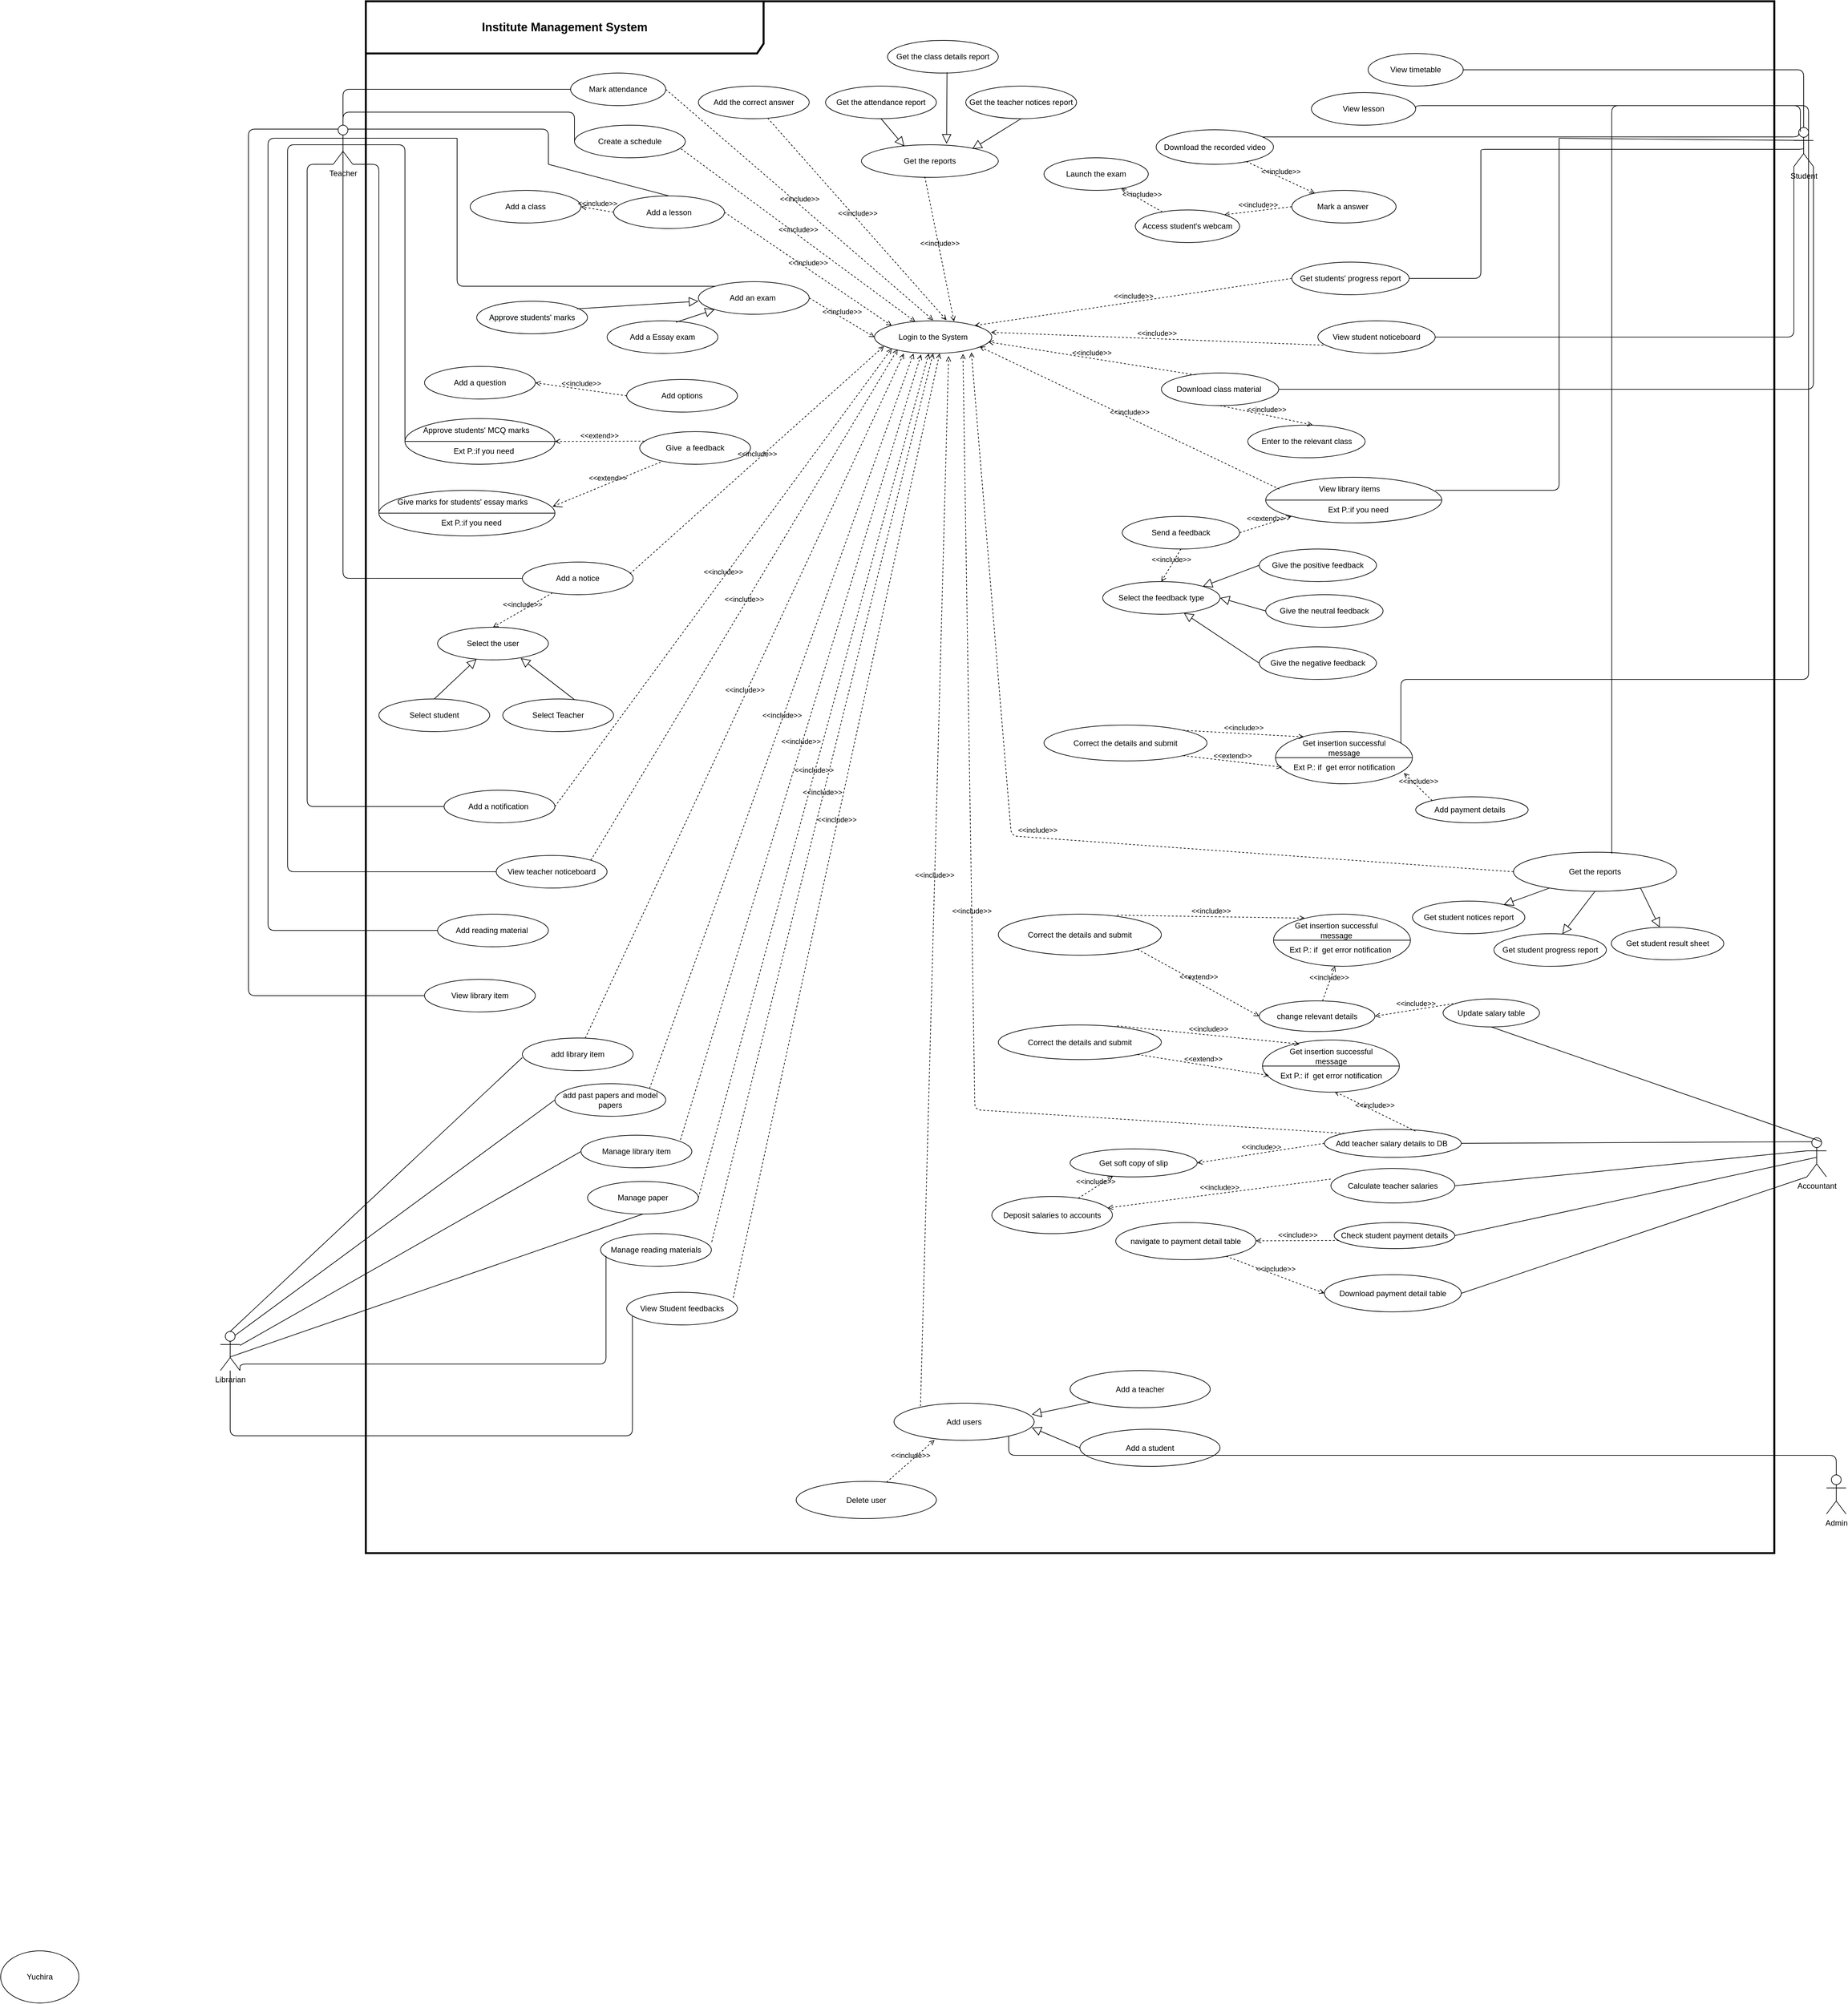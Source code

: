 <mxfile version="15.5.2" type="github">
  <diagram id="4McjJYbZN8BIUwtswG4Y" name="Page-1">
    <mxGraphModel dx="2048" dy="1855" grid="1" gridSize="10" guides="1" tooltips="1" connect="1" arrows="1" fold="1" page="1" pageScale="1" pageWidth="827" pageHeight="1169" math="0" shadow="0">
      <root>
        <mxCell id="0" />
        <mxCell id="1" parent="0" />
        <mxCell id="UF2nYOWphOUwnpRi0saQ-10" value="Teacher" style="shape=umlActor;verticalLabelPosition=bottom;verticalAlign=top;html=1;outlineConnect=0;" parent="1" vertex="1">
          <mxGeometry x="-280" y="180" width="30" height="60" as="geometry" />
        </mxCell>
        <mxCell id="UF2nYOWphOUwnpRi0saQ-15" value="Mark attendance" style="ellipse;whiteSpace=wrap;html=1;" parent="1" vertex="1">
          <mxGeometry x="84" y="100" width="146" height="50" as="geometry" />
        </mxCell>
        <mxCell id="UF2nYOWphOUwnpRi0saQ-16" value="Login to the System" style="ellipse;whiteSpace=wrap;html=1;" parent="1" vertex="1">
          <mxGeometry x="550" y="480" width="180" height="50" as="geometry" />
        </mxCell>
        <mxCell id="UF2nYOWphOUwnpRi0saQ-17" value="&amp;lt;&amp;lt;include&amp;gt;&amp;gt;" style="html=1;verticalAlign=bottom;labelBackgroundColor=none;endArrow=open;endFill=0;dashed=1;exitX=1;exitY=0.5;exitDx=0;exitDy=0;" parent="1" source="UF2nYOWphOUwnpRi0saQ-15" edge="1">
          <mxGeometry width="160" relative="1" as="geometry">
            <mxPoint x="110" y="100" as="sourcePoint" />
            <mxPoint x="640" y="479" as="targetPoint" />
          </mxGeometry>
        </mxCell>
        <mxCell id="UF2nYOWphOUwnpRi0saQ-20" value="Create a schedule" style="ellipse;whiteSpace=wrap;html=1;" parent="1" vertex="1">
          <mxGeometry x="90" y="180" width="170" height="50" as="geometry" />
        </mxCell>
        <mxCell id="UF2nYOWphOUwnpRi0saQ-21" value="&amp;lt;&amp;lt;include&amp;gt;&amp;gt;" style="html=1;verticalAlign=bottom;labelBackgroundColor=none;endArrow=open;endFill=0;dashed=1;exitX=0.961;exitY=0.724;exitDx=0;exitDy=0;entryX=0.348;entryY=0.028;entryDx=0;entryDy=0;exitPerimeter=0;entryPerimeter=0;" parent="1" source="UF2nYOWphOUwnpRi0saQ-20" target="UF2nYOWphOUwnpRi0saQ-16" edge="1">
          <mxGeometry width="160" relative="1" as="geometry">
            <mxPoint x="310" y="210" as="sourcePoint" />
            <mxPoint x="610" y="460" as="targetPoint" />
          </mxGeometry>
        </mxCell>
        <mxCell id="UF2nYOWphOUwnpRi0saQ-31" value="Add a lesson" style="ellipse;whiteSpace=wrap;html=1;" parent="1" vertex="1">
          <mxGeometry x="150" y="288.5" width="170" height="50" as="geometry" />
        </mxCell>
        <mxCell id="UF2nYOWphOUwnpRi0saQ-32" value="&amp;lt;&amp;lt;include&amp;gt;&amp;gt;" style="html=1;verticalAlign=bottom;labelBackgroundColor=none;endArrow=open;endFill=0;dashed=1;entryX=0;entryY=0;entryDx=0;entryDy=0;exitX=1;exitY=0.5;exitDx=0;exitDy=0;" parent="1" source="UF2nYOWphOUwnpRi0saQ-31" target="UF2nYOWphOUwnpRi0saQ-16" edge="1">
          <mxGeometry width="160" relative="1" as="geometry">
            <mxPoint x="390" y="220" as="sourcePoint" />
            <mxPoint x="550" y="220" as="targetPoint" />
          </mxGeometry>
        </mxCell>
        <mxCell id="UF2nYOWphOUwnpRi0saQ-33" value="Add a class" style="ellipse;whiteSpace=wrap;html=1;" parent="1" vertex="1">
          <mxGeometry x="-70" y="280" width="170" height="50" as="geometry" />
        </mxCell>
        <mxCell id="UF2nYOWphOUwnpRi0saQ-34" value="&amp;lt;&amp;lt;include&amp;gt;&amp;gt;" style="html=1;verticalAlign=bottom;labelBackgroundColor=none;endArrow=open;endFill=0;dashed=1;exitX=0;exitY=0.5;exitDx=0;exitDy=0;entryX=1;entryY=0.5;entryDx=0;entryDy=0;" parent="1" source="UF2nYOWphOUwnpRi0saQ-31" target="UF2nYOWphOUwnpRi0saQ-33" edge="1">
          <mxGeometry width="160" relative="1" as="geometry">
            <mxPoint x="330" y="290" as="sourcePoint" />
            <mxPoint x="490" y="290" as="targetPoint" />
          </mxGeometry>
        </mxCell>
        <mxCell id="UF2nYOWphOUwnpRi0saQ-37" value="Add an exam&amp;nbsp;" style="ellipse;whiteSpace=wrap;html=1;" parent="1" vertex="1">
          <mxGeometry x="280" y="420" width="170" height="50" as="geometry" />
        </mxCell>
        <mxCell id="UF2nYOWphOUwnpRi0saQ-38" value="&amp;lt;&amp;lt;include&amp;gt;&amp;gt;" style="html=1;verticalAlign=bottom;labelBackgroundColor=none;endArrow=open;endFill=0;dashed=1;exitX=1;exitY=0.5;exitDx=0;exitDy=0;entryX=0;entryY=0.5;entryDx=0;entryDy=0;" parent="1" source="UF2nYOWphOUwnpRi0saQ-37" target="UF2nYOWphOUwnpRi0saQ-16" edge="1">
          <mxGeometry width="160" relative="1" as="geometry">
            <mxPoint x="400" y="440" as="sourcePoint" />
            <mxPoint x="560" y="500" as="targetPoint" />
          </mxGeometry>
        </mxCell>
        <mxCell id="UF2nYOWphOUwnpRi0saQ-39" value="&lt;span style=&quot;color: rgb(0 , 0 , 0) ; font-family: &amp;#34;helvetica&amp;#34; ; font-size: 12px ; font-style: normal ; font-weight: 400 ; letter-spacing: normal ; text-align: center ; text-indent: 0px ; text-transform: none ; word-spacing: 0px ; background-color: rgb(248 , 249 , 250) ; display: inline ; float: none&quot;&gt;Approve students&#39; marks&lt;/span&gt;" style="ellipse;whiteSpace=wrap;html=1;" parent="1" vertex="1">
          <mxGeometry x="-60" y="450" width="170" height="50" as="geometry" />
        </mxCell>
        <mxCell id="UF2nYOWphOUwnpRi0saQ-40" value="Add a Essay exam" style="ellipse;whiteSpace=wrap;html=1;" parent="1" vertex="1">
          <mxGeometry x="140" y="480" width="170" height="50" as="geometry" />
        </mxCell>
        <mxCell id="UF2nYOWphOUwnpRi0saQ-43" value="" style="edgeStyle=none;html=1;endSize=12;endArrow=block;endFill=0;exitX=0.904;exitY=0.232;exitDx=0;exitDy=0;exitPerimeter=0;" parent="1" source="UF2nYOWphOUwnpRi0saQ-39" edge="1">
          <mxGeometry width="160" relative="1" as="geometry">
            <mxPoint x="310" y="630" as="sourcePoint" />
            <mxPoint x="280" y="450" as="targetPoint" />
          </mxGeometry>
        </mxCell>
        <mxCell id="UF2nYOWphOUwnpRi0saQ-44" value="" style="edgeStyle=none;html=1;endSize=12;endArrow=block;endFill=0;exitX=0.621;exitY=0.045;exitDx=0;exitDy=0;entryX=0;entryY=1;entryDx=0;entryDy=0;exitPerimeter=0;" parent="1" source="UF2nYOWphOUwnpRi0saQ-40" target="UF2nYOWphOUwnpRi0saQ-37" edge="1">
          <mxGeometry width="160" relative="1" as="geometry">
            <mxPoint x="510" y="480" as="sourcePoint" />
            <mxPoint x="410" y="463" as="targetPoint" />
          </mxGeometry>
        </mxCell>
        <mxCell id="UF2nYOWphOUwnpRi0saQ-45" value="&lt;span&gt;Add options&lt;/span&gt;" style="ellipse;whiteSpace=wrap;html=1;" parent="1" vertex="1">
          <mxGeometry x="170" y="570" width="170" height="50" as="geometry" />
        </mxCell>
        <mxCell id="UF2nYOWphOUwnpRi0saQ-48" value="Give&amp;nbsp; a feedback" style="ellipse;whiteSpace=wrap;html=1;" parent="1" vertex="1">
          <mxGeometry x="190" y="650" width="170" height="50" as="geometry" />
        </mxCell>
        <mxCell id="UF2nYOWphOUwnpRi0saQ-49" value="&amp;lt;&amp;lt;extend&amp;gt;&amp;gt;" style="html=1;verticalAlign=bottom;labelBackgroundColor=none;endArrow=open;endFill=0;dashed=1;exitX=0.041;exitY=0.292;exitDx=0;exitDy=0;exitPerimeter=0;" parent="1" source="UF2nYOWphOUwnpRi0saQ-48" target="UF2nYOWphOUwnpRi0saQ-47" edge="1">
          <mxGeometry width="160" relative="1" as="geometry">
            <mxPoint x="120" y="700" as="sourcePoint" />
            <mxPoint x="120" y="595" as="targetPoint" />
          </mxGeometry>
        </mxCell>
        <mxCell id="UF2nYOWphOUwnpRi0saQ-54" value="" style="group" parent="1" vertex="1" connectable="0">
          <mxGeometry x="-170" y="630" width="230" height="70" as="geometry" />
        </mxCell>
        <mxCell id="UF2nYOWphOUwnpRi0saQ-47" value="" style="ellipse;whiteSpace=wrap;html=1;" parent="UF2nYOWphOUwnpRi0saQ-54" vertex="1">
          <mxGeometry width="230.0" height="70" as="geometry" />
        </mxCell>
        <mxCell id="UF2nYOWphOUwnpRi0saQ-53" value="" style="group" parent="UF2nYOWphOUwnpRi0saQ-54" vertex="1" connectable="0">
          <mxGeometry x="23" y="5" width="207.0" height="55" as="geometry" />
        </mxCell>
        <mxCell id="UF2nYOWphOUwnpRi0saQ-50" value="" style="endArrow=none;html=1;exitX=0;exitY=0.5;exitDx=0;exitDy=0;" parent="UF2nYOWphOUwnpRi0saQ-53" source="UF2nYOWphOUwnpRi0saQ-47" edge="1">
          <mxGeometry width="50" height="50" relative="1" as="geometry">
            <mxPoint x="23" y="65" as="sourcePoint" />
            <mxPoint x="207.0" y="30" as="targetPoint" />
          </mxGeometry>
        </mxCell>
        <mxCell id="UF2nYOWphOUwnpRi0saQ-51" value="Approve students&#39; MCQ marks" style="text;html=1;strokeColor=none;fillColor=none;align=center;verticalAlign=middle;whiteSpace=wrap;rounded=0;" parent="UF2nYOWphOUwnpRi0saQ-53" vertex="1">
          <mxGeometry width="172.5" height="25" as="geometry" />
        </mxCell>
        <mxCell id="UF2nYOWphOUwnpRi0saQ-52" value="Ext P.:if you need" style="text;html=1;strokeColor=none;fillColor=none;align=center;verticalAlign=middle;whiteSpace=wrap;rounded=0;" parent="UF2nYOWphOUwnpRi0saQ-53" vertex="1">
          <mxGeometry x="23" y="35" width="149.5" height="20" as="geometry" />
        </mxCell>
        <mxCell id="UF2nYOWphOUwnpRi0saQ-78" value="" style="group" parent="1" vertex="1" connectable="0">
          <mxGeometry x="-210" y="740" width="270" height="70" as="geometry" />
        </mxCell>
        <mxCell id="UF2nYOWphOUwnpRi0saQ-79" value="" style="ellipse;whiteSpace=wrap;html=1;" parent="UF2nYOWphOUwnpRi0saQ-78" vertex="1">
          <mxGeometry width="270.0" height="70" as="geometry" />
        </mxCell>
        <mxCell id="UF2nYOWphOUwnpRi0saQ-80" value="" style="group" parent="UF2nYOWphOUwnpRi0saQ-78" vertex="1" connectable="0">
          <mxGeometry x="27" y="5.0" width="243.0" height="55.0" as="geometry" />
        </mxCell>
        <mxCell id="UF2nYOWphOUwnpRi0saQ-81" value="" style="endArrow=none;html=1;exitX=0;exitY=0.5;exitDx=0;exitDy=0;" parent="UF2nYOWphOUwnpRi0saQ-80" source="UF2nYOWphOUwnpRi0saQ-79" edge="1">
          <mxGeometry width="50" height="50" relative="1" as="geometry">
            <mxPoint x="27" y="65.0" as="sourcePoint" />
            <mxPoint x="243.0" y="30" as="targetPoint" />
          </mxGeometry>
        </mxCell>
        <mxCell id="UF2nYOWphOUwnpRi0saQ-82" value="Give marks for students&#39; essay marks" style="text;html=1;strokeColor=none;fillColor=none;align=center;verticalAlign=middle;whiteSpace=wrap;rounded=0;" parent="UF2nYOWphOUwnpRi0saQ-80" vertex="1">
          <mxGeometry width="202.5" height="25.0" as="geometry" />
        </mxCell>
        <mxCell id="UF2nYOWphOUwnpRi0saQ-83" value="Ext P.:if you need" style="text;html=1;strokeColor=none;fillColor=none;align=center;verticalAlign=middle;whiteSpace=wrap;rounded=0;" parent="UF2nYOWphOUwnpRi0saQ-80" vertex="1">
          <mxGeometry x="27" y="35" width="175.5" height="20.0" as="geometry" />
        </mxCell>
        <mxCell id="UF2nYOWphOUwnpRi0saQ-85" value="&amp;lt;&amp;lt;extend&amp;gt;&amp;gt;" style="edgeStyle=none;html=1;startArrow=open;endArrow=none;startSize=12;verticalAlign=bottom;dashed=1;labelBackgroundColor=none;exitX=0.987;exitY=0.355;exitDx=0;exitDy=0;exitPerimeter=0;" parent="1" source="UF2nYOWphOUwnpRi0saQ-79" target="UF2nYOWphOUwnpRi0saQ-48" edge="1">
          <mxGeometry width="160" relative="1" as="geometry">
            <mxPoint x="70" y="770" as="sourcePoint" />
            <mxPoint x="260" y="715" as="targetPoint" />
          </mxGeometry>
        </mxCell>
        <mxCell id="UF2nYOWphOUwnpRi0saQ-89" value="Add a notice" style="ellipse;whiteSpace=wrap;html=1;" parent="1" vertex="1">
          <mxGeometry x="10" y="850" width="170" height="50" as="geometry" />
        </mxCell>
        <mxCell id="UF2nYOWphOUwnpRi0saQ-91" value="&amp;lt;&amp;lt;include&amp;gt;&amp;gt;" style="edgeStyle=none;html=1;endArrow=open;verticalAlign=bottom;dashed=1;labelBackgroundColor=none;exitX=0.971;exitY=0.36;exitDx=0;exitDy=0;exitPerimeter=0;entryX=0.081;entryY=0.78;entryDx=0;entryDy=0;entryPerimeter=0;" parent="1" source="UF2nYOWphOUwnpRi0saQ-89" target="UF2nYOWphOUwnpRi0saQ-16" edge="1">
          <mxGeometry width="160" relative="1" as="geometry">
            <mxPoint x="250" y="795" as="sourcePoint" />
            <mxPoint x="630" y="530" as="targetPoint" />
          </mxGeometry>
        </mxCell>
        <mxCell id="UF2nYOWphOUwnpRi0saQ-94" value="Add a notification&amp;nbsp;" style="ellipse;whiteSpace=wrap;html=1;" parent="1" vertex="1">
          <mxGeometry x="-110" y="1200" width="170" height="50" as="geometry" />
        </mxCell>
        <mxCell id="UF2nYOWphOUwnpRi0saQ-95" value="&amp;lt;&amp;lt;include&amp;gt;&amp;gt;" style="edgeStyle=none;html=1;endArrow=open;verticalAlign=bottom;dashed=1;labelBackgroundColor=none;exitX=1;exitY=0.5;exitDx=0;exitDy=0;entryX=0;entryY=1;entryDx=0;entryDy=0;" parent="1" source="UF2nYOWphOUwnpRi0saQ-94" target="UF2nYOWphOUwnpRi0saQ-16" edge="1">
          <mxGeometry width="160" relative="1" as="geometry">
            <mxPoint x="280" y="845" as="sourcePoint" />
            <mxPoint x="660" y="530" as="targetPoint" />
          </mxGeometry>
        </mxCell>
        <mxCell id="UF2nYOWphOUwnpRi0saQ-96" value="View teacher noticeboard" style="ellipse;whiteSpace=wrap;html=1;" parent="1" vertex="1">
          <mxGeometry x="-30" y="1300" width="170" height="50" as="geometry" />
        </mxCell>
        <mxCell id="UF2nYOWphOUwnpRi0saQ-97" value="&amp;lt;&amp;lt;include&amp;gt;&amp;gt;" style="edgeStyle=none;html=1;endArrow=open;verticalAlign=bottom;dashed=1;labelBackgroundColor=none;exitX=1;exitY=0;exitDx=0;exitDy=0;entryX=0.197;entryY=0.876;entryDx=0;entryDy=0;entryPerimeter=0;" parent="1" source="UF2nYOWphOUwnpRi0saQ-96" target="UF2nYOWphOUwnpRi0saQ-16" edge="1">
          <mxGeometry width="160" relative="1" as="geometry">
            <mxPoint x="248" y="895" as="sourcePoint" />
            <mxPoint x="700" y="520" as="targetPoint" />
          </mxGeometry>
        </mxCell>
        <mxCell id="UF2nYOWphOUwnpRi0saQ-100" value="Select the user" style="ellipse;whiteSpace=wrap;html=1;" parent="1" vertex="1">
          <mxGeometry x="-120" y="950" width="170" height="50" as="geometry" />
        </mxCell>
        <mxCell id="UF2nYOWphOUwnpRi0saQ-101" value="&amp;lt;&amp;lt;include&amp;gt;&amp;gt;" style="html=1;verticalAlign=bottom;labelBackgroundColor=none;endArrow=open;endFill=0;dashed=1;entryX=0.5;entryY=0;entryDx=0;entryDy=0;" parent="1" source="UF2nYOWphOUwnpRi0saQ-89" target="UF2nYOWphOUwnpRi0saQ-100" edge="1">
          <mxGeometry width="160" relative="1" as="geometry">
            <mxPoint y="920" as="sourcePoint" />
            <mxPoint x="40" y="920" as="targetPoint" />
          </mxGeometry>
        </mxCell>
        <mxCell id="UF2nYOWphOUwnpRi0saQ-103" value="Select Teacher" style="ellipse;whiteSpace=wrap;html=1;" parent="1" vertex="1">
          <mxGeometry x="-20" y="1060" width="170" height="50" as="geometry" />
        </mxCell>
        <mxCell id="UF2nYOWphOUwnpRi0saQ-104" value="Select student" style="ellipse;whiteSpace=wrap;html=1;" parent="1" vertex="1">
          <mxGeometry x="-210" y="1060" width="170" height="50" as="geometry" />
        </mxCell>
        <mxCell id="UF2nYOWphOUwnpRi0saQ-105" value="" style="edgeStyle=none;html=1;endSize=12;endArrow=block;endFill=0;exitX=0.5;exitY=0;exitDx=0;exitDy=0;" parent="1" source="UF2nYOWphOUwnpRi0saQ-104" target="UF2nYOWphOUwnpRi0saQ-100" edge="1">
          <mxGeometry width="160" relative="1" as="geometry">
            <mxPoint x="-190" y="1210" as="sourcePoint" />
            <mxPoint x="-30" y="1210" as="targetPoint" />
          </mxGeometry>
        </mxCell>
        <mxCell id="UF2nYOWphOUwnpRi0saQ-106" value="" style="edgeStyle=none;html=1;endSize=12;endArrow=block;endFill=0;entryX=0.75;entryY=0.946;entryDx=0;entryDy=0;entryPerimeter=0;exitX=0.649;exitY=0.026;exitDx=0;exitDy=0;exitPerimeter=0;" parent="1" source="UF2nYOWphOUwnpRi0saQ-103" target="UF2nYOWphOUwnpRi0saQ-100" edge="1">
          <mxGeometry width="160" relative="1" as="geometry">
            <mxPoint x="50" y="1010" as="sourcePoint" />
            <mxPoint x="210" y="1010" as="targetPoint" />
          </mxGeometry>
        </mxCell>
        <mxCell id="UF2nYOWphOUwnpRi0saQ-108" value="Add reading material&amp;nbsp;" style="ellipse;whiteSpace=wrap;html=1;" parent="1" vertex="1">
          <mxGeometry x="-120" y="1390" width="170" height="50" as="geometry" />
        </mxCell>
        <mxCell id="UF2nYOWphOUwnpRi0saQ-109" value="View library item" style="ellipse;whiteSpace=wrap;html=1;" parent="1" vertex="1">
          <mxGeometry x="-140" y="1490" width="170" height="50" as="geometry" />
        </mxCell>
        <mxCell id="UF2nYOWphOUwnpRi0saQ-110" value="Add teacher salary details to DB&amp;nbsp;" style="ellipse;whiteSpace=wrap;html=1;strokeWidth=1;" parent="1" vertex="1">
          <mxGeometry x="1240" y="1720" width="210" height="43" as="geometry" />
        </mxCell>
        <mxCell id="UF2nYOWphOUwnpRi0saQ-111" value="Yuchira" style="ellipse;whiteSpace=wrap;html=1;" parent="1" vertex="1">
          <mxGeometry x="-790" y="2980" width="120" height="80" as="geometry" />
        </mxCell>
        <mxCell id="yfyCStu62ScCuLOECi7d-1" value="Accountant" style="shape=umlActor;verticalLabelPosition=bottom;verticalAlign=top;html=1;outlineConnect=0;strokeWidth=1;" parent="1" vertex="1">
          <mxGeometry x="1980" y="1733" width="30" height="60" as="geometry" />
        </mxCell>
        <mxCell id="UF2nYOWphOUwnpRi0saQ-112" value="" style="edgeStyle=elbowEdgeStyle;html=1;endArrow=none;elbow=vertical;entryX=0.25;entryY=0.1;entryDx=0;entryDy=0;entryPerimeter=0;" parent="1" source="UF2nYOWphOUwnpRi0saQ-109" target="UF2nYOWphOUwnpRi0saQ-10" edge="1">
          <mxGeometry width="100" height="75" relative="1" as="geometry">
            <mxPoint x="-340" y="1405" as="sourcePoint" />
            <mxPoint x="-360" y="220" as="targetPoint" />
            <Array as="points">
              <mxPoint x="-410" y="1480" />
            </Array>
          </mxGeometry>
        </mxCell>
        <mxCell id="yfyCStu62ScCuLOECi7d-3" value="" style="endArrow=none;html=1;rounded=0;exitX=1;exitY=0.5;exitDx=0;exitDy=0;strokeWidth=1;entryX=0.25;entryY=0.1;entryDx=0;entryDy=0;entryPerimeter=0;" parent="1" source="UF2nYOWphOUwnpRi0saQ-110" target="yfyCStu62ScCuLOECi7d-1" edge="1">
          <mxGeometry width="50" height="50" relative="1" as="geometry">
            <mxPoint x="1025" y="1883" as="sourcePoint" />
            <mxPoint x="1600" y="1760" as="targetPoint" />
          </mxGeometry>
        </mxCell>
        <mxCell id="UF2nYOWphOUwnpRi0saQ-114" value="" style="edgeStyle=elbowEdgeStyle;html=1;endArrow=none;elbow=vertical;exitX=0;exitY=0.5;exitDx=0;exitDy=0;entryX=0;entryY=0.333;entryDx=0;entryDy=0;entryPerimeter=0;" parent="1" source="UF2nYOWphOUwnpRi0saQ-108" target="UF2nYOWphOUwnpRi0saQ-10" edge="1">
          <mxGeometry width="100" height="75" relative="1" as="geometry">
            <mxPoint x="-220" y="1405" as="sourcePoint" />
            <mxPoint x="-120" y="1330" as="targetPoint" />
            <Array as="points">
              <mxPoint x="-380" y="860" />
            </Array>
          </mxGeometry>
        </mxCell>
        <mxCell id="yfyCStu62ScCuLOECi7d-4" value="Get soft copy of slip" style="ellipse;whiteSpace=wrap;html=1;strokeWidth=1;" parent="1" vertex="1">
          <mxGeometry x="850" y="1750" width="195" height="43" as="geometry" />
        </mxCell>
        <mxCell id="UF2nYOWphOUwnpRi0saQ-115" value="" style="edgeStyle=elbowEdgeStyle;html=1;endArrow=none;elbow=vertical;exitX=0;exitY=0.5;exitDx=0;exitDy=0;entryX=0.5;entryY=0.5;entryDx=0;entryDy=0;entryPerimeter=0;" parent="1" source="UF2nYOWphOUwnpRi0saQ-96" target="UF2nYOWphOUwnpRi0saQ-10" edge="1">
          <mxGeometry width="100" height="75" relative="1" as="geometry">
            <mxPoint x="-230" y="1335" as="sourcePoint" />
            <mxPoint x="-280" y="280" as="targetPoint" />
            <Array as="points">
              <mxPoint x="-350" y="780" />
            </Array>
          </mxGeometry>
        </mxCell>
        <mxCell id="yfyCStu62ScCuLOECi7d-6" value="&amp;lt;&amp;lt;include&amp;gt;&amp;gt;" style="html=1;verticalAlign=bottom;labelBackgroundColor=none;endArrow=open;endFill=0;dashed=1;rounded=0;strokeWidth=1;" parent="1" source="yfyCStu62ScCuLOECi7d-9" target="yfyCStu62ScCuLOECi7d-4" edge="1">
          <mxGeometry width="160" relative="1" as="geometry">
            <mxPoint x="955" y="1813" as="sourcePoint" />
            <mxPoint x="1115" y="1813" as="targetPoint" />
          </mxGeometry>
        </mxCell>
        <mxCell id="UF2nYOWphOUwnpRi0saQ-116" value="" style="edgeStyle=elbowEdgeStyle;html=1;endArrow=none;elbow=vertical;exitX=0;exitY=0.5;exitDx=0;exitDy=0;entryX=0;entryY=1;entryDx=0;entryDy=0;entryPerimeter=0;" parent="1" source="UF2nYOWphOUwnpRi0saQ-94" target="UF2nYOWphOUwnpRi0saQ-10" edge="1">
          <mxGeometry width="100" height="75" relative="1" as="geometry">
            <mxPoint x="-260" y="1015" as="sourcePoint" />
            <mxPoint x="-160" y="940" as="targetPoint" />
            <Array as="points">
              <mxPoint x="-320" y="1190" />
            </Array>
          </mxGeometry>
        </mxCell>
        <mxCell id="yfyCStu62ScCuLOECi7d-7" value="Calculate teacher salaries" style="ellipse;whiteSpace=wrap;html=1;strokeWidth=1;" parent="1" vertex="1">
          <mxGeometry x="1250" y="1780" width="190" height="53" as="geometry" />
        </mxCell>
        <mxCell id="UF2nYOWphOUwnpRi0saQ-117" value="" style="edgeStyle=elbowEdgeStyle;html=1;endArrow=none;elbow=vertical;entryX=0.5;entryY=0.5;entryDx=0;entryDy=0;entryPerimeter=0;exitX=0;exitY=0.5;exitDx=0;exitDy=0;" parent="1" source="UF2nYOWphOUwnpRi0saQ-89" target="UF2nYOWphOUwnpRi0saQ-10" edge="1">
          <mxGeometry width="100" height="75" relative="1" as="geometry">
            <mxPoint x="-200" y="815" as="sourcePoint" />
            <mxPoint x="-100" y="740" as="targetPoint" />
            <Array as="points">
              <mxPoint x="-220" y="875" />
            </Array>
          </mxGeometry>
        </mxCell>
        <mxCell id="yfyCStu62ScCuLOECi7d-8" value="" style="endArrow=none;html=1;rounded=0;exitX=1;exitY=0.5;exitDx=0;exitDy=0;entryX=0;entryY=0.333;entryDx=0;entryDy=0;entryPerimeter=0;strokeWidth=1;" parent="1" source="yfyCStu62ScCuLOECi7d-7" target="yfyCStu62ScCuLOECi7d-1" edge="1">
          <mxGeometry width="50" height="50" relative="1" as="geometry">
            <mxPoint x="1012.5" y="1953" as="sourcePoint" />
            <mxPoint x="1485" y="1773" as="targetPoint" />
            <Array as="points" />
          </mxGeometry>
        </mxCell>
        <mxCell id="UF2nYOWphOUwnpRi0saQ-120" value="" style="edgeStyle=elbowEdgeStyle;html=1;endArrow=none;elbow=vertical;exitX=0;exitY=0.5;exitDx=0;exitDy=0;entryX=0.5;entryY=0.5;entryDx=0;entryDy=0;entryPerimeter=0;" parent="1" source="UF2nYOWphOUwnpRi0saQ-47" target="UF2nYOWphOUwnpRi0saQ-10" edge="1">
          <mxGeometry width="100" height="75" relative="1" as="geometry">
            <mxPoint x="-170" y="555" as="sourcePoint" />
            <mxPoint x="-250" y="200" as="targetPoint" />
            <Array as="points">
              <mxPoint x="-190" y="210" />
              <mxPoint x="-140" y="200" />
            </Array>
          </mxGeometry>
        </mxCell>
        <mxCell id="yfyCStu62ScCuLOECi7d-9" value="Deposit salaries to accounts" style="ellipse;whiteSpace=wrap;html=1;strokeWidth=1;" parent="1" vertex="1">
          <mxGeometry x="730" y="1823" width="185" height="57" as="geometry" />
        </mxCell>
        <mxCell id="UF2nYOWphOUwnpRi0saQ-121" value="" style="edgeStyle=elbowEdgeStyle;html=1;endArrow=none;elbow=vertical;entryX=1;entryY=1;entryDx=0;entryDy=0;entryPerimeter=0;exitX=0;exitY=0.5;exitDx=0;exitDy=0;" parent="1" source="UF2nYOWphOUwnpRi0saQ-79" target="UF2nYOWphOUwnpRi0saQ-10" edge="1">
          <mxGeometry width="100" height="75" relative="1" as="geometry">
            <mxPoint x="-160" y="690" as="sourcePoint" />
            <mxPoint x="-130" y="320" as="targetPoint" />
            <Array as="points">
              <mxPoint x="-200" y="240" />
            </Array>
          </mxGeometry>
        </mxCell>
        <mxCell id="yfyCStu62ScCuLOECi7d-10" value="&amp;lt;&amp;lt;include&amp;gt;&amp;gt;" style="html=1;verticalAlign=bottom;labelBackgroundColor=none;endArrow=open;endFill=0;dashed=1;rounded=0;exitX=-0.001;exitY=0.309;exitDx=0;exitDy=0;strokeWidth=1;exitPerimeter=0;" parent="1" source="yfyCStu62ScCuLOECi7d-7" target="yfyCStu62ScCuLOECi7d-9" edge="1">
          <mxGeometry width="160" relative="1" as="geometry">
            <mxPoint x="1265" y="1813" as="sourcePoint" />
            <mxPoint x="1125" y="1873" as="targetPoint" />
          </mxGeometry>
        </mxCell>
        <mxCell id="UF2nYOWphOUwnpRi0saQ-124" value="" style="group" parent="1" vertex="1" connectable="0">
          <mxGeometry x="-250" y="200" width="210" height="227" as="geometry" />
        </mxCell>
        <mxCell id="UF2nYOWphOUwnpRi0saQ-122" value="" style="edgeStyle=elbowEdgeStyle;html=1;endArrow=none;elbow=vertical;entryX=0;entryY=0;entryDx=0;entryDy=0;" parent="UF2nYOWphOUwnpRi0saQ-124" target="UF2nYOWphOUwnpRi0saQ-37" edge="1">
          <mxGeometry width="100" height="75" relative="1" as="geometry">
            <mxPoint x="160" as="sourcePoint" />
            <mxPoint x="290" y="240" as="targetPoint" />
            <Array as="points">
              <mxPoint x="210" y="227" />
            </Array>
          </mxGeometry>
        </mxCell>
        <mxCell id="UF2nYOWphOUwnpRi0saQ-123" value="" style="edgeStyle=elbowEdgeStyle;html=1;endArrow=none;elbow=vertical;" parent="UF2nYOWphOUwnpRi0saQ-124" edge="1">
          <mxGeometry width="160" relative="1" as="geometry">
            <mxPoint as="sourcePoint" />
            <mxPoint x="160" as="targetPoint" />
          </mxGeometry>
        </mxCell>
        <mxCell id="yfyCStu62ScCuLOECi7d-12" value="&amp;lt;&amp;lt;include&amp;gt;&amp;gt;" style="html=1;verticalAlign=bottom;labelBackgroundColor=none;endArrow=open;endFill=0;dashed=1;rounded=0;exitX=0.665;exitY=0.065;exitDx=0;exitDy=0;exitPerimeter=0;strokeWidth=1;" parent="1" source="UF2nYOWphOUwnpRi0saQ-110" edge="1">
          <mxGeometry width="160" relative="1" as="geometry">
            <mxPoint x="1355" y="1643" as="sourcePoint" />
            <mxPoint x="1255.258" y="1661.826" as="targetPoint" />
          </mxGeometry>
        </mxCell>
        <mxCell id="UF2nYOWphOUwnpRi0saQ-125" value="" style="edgeStyle=elbowEdgeStyle;html=1;endArrow=none;elbow=vertical;entryX=0.75;entryY=0.1;entryDx=0;entryDy=0;entryPerimeter=0;" parent="1" target="UF2nYOWphOUwnpRi0saQ-10" edge="1">
          <mxGeometry width="100" height="75" relative="1" as="geometry">
            <mxPoint x="50" y="240" as="sourcePoint" />
            <mxPoint x="70" y="210" as="targetPoint" />
            <Array as="points">
              <mxPoint x="-60" y="186" />
            </Array>
          </mxGeometry>
        </mxCell>
        <mxCell id="yfyCStu62ScCuLOECi7d-14" value="&amp;lt;&amp;lt;include&amp;gt;&amp;gt;" style="html=1;verticalAlign=bottom;labelBackgroundColor=none;endArrow=open;endFill=0;dashed=1;rounded=0;entryX=1;entryY=0.5;entryDx=0;entryDy=0;exitX=0;exitY=0.5;exitDx=0;exitDy=0;strokeWidth=1;" parent="1" source="UF2nYOWphOUwnpRi0saQ-110" target="yfyCStu62ScCuLOECi7d-4" edge="1">
          <mxGeometry width="160" relative="1" as="geometry">
            <mxPoint x="1215" y="1633" as="sourcePoint" />
            <mxPoint x="1055" y="1633" as="targetPoint" />
          </mxGeometry>
        </mxCell>
        <mxCell id="UF2nYOWphOUwnpRi0saQ-126" value="" style="edgeStyle=elbowEdgeStyle;html=1;endArrow=none;elbow=vertical;entryX=0;entryY=0.5;entryDx=0;entryDy=0;" parent="1" target="UF2nYOWphOUwnpRi0saQ-20" edge="1">
          <mxGeometry width="100" height="75" relative="1" as="geometry">
            <mxPoint x="-265" y="180" as="sourcePoint" />
            <mxPoint x="-60" y="150" as="targetPoint" />
            <Array as="points">
              <mxPoint x="70" y="160" />
              <mxPoint x="-150" y="160" />
              <mxPoint x="50" y="170" />
              <mxPoint x="50" y="170" />
              <mxPoint x="70" y="170" />
              <mxPoint x="50" y="170" />
              <mxPoint x="-140" y="170" />
              <mxPoint x="-80" y="180" />
            </Array>
          </mxGeometry>
        </mxCell>
        <mxCell id="yfyCStu62ScCuLOECi7d-17" value="" style="ellipse;whiteSpace=wrap;html=1;strokeWidth=1;" parent="1" vertex="1">
          <mxGeometry x="1145" y="1583" width="210" height="80" as="geometry" />
        </mxCell>
        <mxCell id="UF2nYOWphOUwnpRi0saQ-127" value="" style="edgeStyle=elbowEdgeStyle;html=1;endArrow=none;elbow=vertical;entryX=0;entryY=0.5;entryDx=0;entryDy=0;exitX=0.5;exitY=0;exitDx=0;exitDy=0;exitPerimeter=0;" parent="1" source="UF2nYOWphOUwnpRi0saQ-10" target="UF2nYOWphOUwnpRi0saQ-15" edge="1">
          <mxGeometry width="100" height="75" relative="1" as="geometry">
            <mxPoint x="-80" y="165" as="sourcePoint" />
            <mxPoint x="20" y="90" as="targetPoint" />
            <Array as="points">
              <mxPoint x="-10" y="125" />
              <mxPoint x="-90" y="145" />
            </Array>
          </mxGeometry>
        </mxCell>
        <mxCell id="UF2nYOWphOUwnpRi0saQ-129" value="View timetable" style="ellipse;whiteSpace=wrap;html=1;" parent="1" vertex="1">
          <mxGeometry x="1307" y="70" width="146" height="50" as="geometry" />
        </mxCell>
        <mxCell id="yfyCStu62ScCuLOECi7d-18" value="" style="edgeStyle=none;html=1;endArrow=none;verticalAlign=bottom;rounded=0;entryX=1;entryY=0.5;entryDx=0;entryDy=0;exitX=0;exitY=0.5;exitDx=0;exitDy=0;strokeWidth=1;" parent="1" source="yfyCStu62ScCuLOECi7d-17" target="yfyCStu62ScCuLOECi7d-17" edge="1">
          <mxGeometry width="160" relative="1" as="geometry">
            <mxPoint x="995" y="1603" as="sourcePoint" />
            <mxPoint x="1155" y="1603" as="targetPoint" />
          </mxGeometry>
        </mxCell>
        <mxCell id="UF2nYOWphOUwnpRi0saQ-130" value="Student" style="shape=umlActor;verticalLabelPosition=bottom;verticalAlign=top;html=1;outlineConnect=0;" parent="1" vertex="1">
          <mxGeometry x="1960" y="183.5" width="30" height="60" as="geometry" />
        </mxCell>
        <mxCell id="MyZE4udUvYb97jNHr4G7-1" value="add library item" style="ellipse;whiteSpace=wrap;html=1;" parent="1" vertex="1">
          <mxGeometry x="10" y="1580" width="170" height="50" as="geometry" />
        </mxCell>
        <mxCell id="UF2nYOWphOUwnpRi0saQ-131" value="View lesson" style="ellipse;whiteSpace=wrap;html=1;" parent="1" vertex="1">
          <mxGeometry x="1220" y="130" width="160" height="50" as="geometry" />
        </mxCell>
        <mxCell id="yfyCStu62ScCuLOECi7d-19" value="Get insertion successful message" style="text;html=1;align=center;verticalAlign=middle;whiteSpace=wrap;rounded=0;strokeWidth=1;" parent="1" vertex="1">
          <mxGeometry x="1182.5" y="1593" width="135" height="30" as="geometry" />
        </mxCell>
        <mxCell id="UF2nYOWphOUwnpRi0saQ-132" value="" style="endArrow=none;html=1;entryX=0.5;entryY=0;entryDx=0;entryDy=0;" parent="1" target="UF2nYOWphOUwnpRi0saQ-31" edge="1">
          <mxGeometry width="50" height="50" relative="1" as="geometry">
            <mxPoint x="50" y="240" as="sourcePoint" />
            <mxPoint x="50" y="299" as="targetPoint" />
          </mxGeometry>
        </mxCell>
        <mxCell id="MyZE4udUvYb97jNHr4G7-2" value="add past papers and model papers" style="ellipse;whiteSpace=wrap;html=1;" parent="1" vertex="1">
          <mxGeometry x="60" y="1650" width="170" height="50" as="geometry" />
        </mxCell>
        <mxCell id="UF2nYOWphOUwnpRi0saQ-133" value="Mark a answer&amp;nbsp;" style="ellipse;whiteSpace=wrap;html=1;" parent="1" vertex="1">
          <mxGeometry x="1190" y="280" width="160" height="50" as="geometry" />
        </mxCell>
        <mxCell id="yfyCStu62ScCuLOECi7d-21" value="Ext P.: if&amp;nbsp; get error notification" style="text;html=1;align=center;verticalAlign=middle;whiteSpace=wrap;rounded=0;strokeWidth=1;" parent="1" vertex="1">
          <mxGeometry x="1167.75" y="1623" width="165" height="30" as="geometry" />
        </mxCell>
        <mxCell id="UF2nYOWphOUwnpRi0saQ-134" value="Launch the exam" style="ellipse;whiteSpace=wrap;html=1;" parent="1" vertex="1">
          <mxGeometry x="810" y="230" width="160" height="50" as="geometry" />
        </mxCell>
        <mxCell id="MyZE4udUvYb97jNHr4G7-3" value="Manage library item" style="ellipse;whiteSpace=wrap;html=1;" parent="1" vertex="1">
          <mxGeometry x="100" y="1729" width="170" height="50" as="geometry" />
        </mxCell>
        <mxCell id="UF2nYOWphOUwnpRi0saQ-135" value="Add a question" style="ellipse;whiteSpace=wrap;html=1;" parent="1" vertex="1">
          <mxGeometry x="-140" y="550" width="170" height="50" as="geometry" />
        </mxCell>
        <mxCell id="yfyCStu62ScCuLOECi7d-22" value="&amp;lt;&amp;lt;extend&amp;gt;&amp;gt;" style="html=1;verticalAlign=bottom;labelBackgroundColor=none;endArrow=open;endFill=0;dashed=1;rounded=0;exitX=1;exitY=1;exitDx=0;exitDy=0;strokeWidth=1;" parent="1" source="yfyCStu62ScCuLOECi7d-23" edge="1">
          <mxGeometry width="160" relative="1" as="geometry">
            <mxPoint x="1085" y="1637.5" as="sourcePoint" />
            <mxPoint x="1155" y="1637.5" as="targetPoint" />
          </mxGeometry>
        </mxCell>
        <mxCell id="UF2nYOWphOUwnpRi0saQ-136" value="&amp;lt;&amp;lt;include&amp;gt;&amp;gt;" style="html=1;verticalAlign=bottom;labelBackgroundColor=none;endArrow=open;endFill=0;dashed=1;entryX=1;entryY=0.5;entryDx=0;entryDy=0;exitX=0;exitY=0.5;exitDx=0;exitDy=0;" parent="1" source="UF2nYOWphOUwnpRi0saQ-45" target="UF2nYOWphOUwnpRi0saQ-135" edge="1">
          <mxGeometry width="160" relative="1" as="geometry">
            <mxPoint x="350" y="570" as="sourcePoint" />
            <mxPoint x="510" y="570" as="targetPoint" />
          </mxGeometry>
        </mxCell>
        <mxCell id="MyZE4udUvYb97jNHr4G7-4" value="Manage reading materials" style="ellipse;whiteSpace=wrap;html=1;" parent="1" vertex="1">
          <mxGeometry x="130" y="1880" width="170" height="50" as="geometry" />
        </mxCell>
        <mxCell id="UF2nYOWphOUwnpRi0saQ-137" value="&amp;lt;&amp;lt;include&amp;gt;&amp;gt;" style="html=1;verticalAlign=bottom;labelBackgroundColor=none;endArrow=open;endFill=0;dashed=1;exitX=0;exitY=0.5;exitDx=0;exitDy=0;entryX=1;entryY=0;entryDx=0;entryDy=0;" parent="1" source="UF2nYOWphOUwnpRi0saQ-133" target="UF2nYOWphOUwnpRi0saQ-148" edge="1">
          <mxGeometry width="160" relative="1" as="geometry">
            <mxPoint x="1110" y="430" as="sourcePoint" />
            <mxPoint x="1280" y="400" as="targetPoint" />
          </mxGeometry>
        </mxCell>
        <mxCell id="yfyCStu62ScCuLOECi7d-23" value="Correct the details and submit" style="ellipse;whiteSpace=wrap;html=1;strokeWidth=1;" parent="1" vertex="1">
          <mxGeometry x="740" y="1560" width="250" height="53" as="geometry" />
        </mxCell>
        <mxCell id="UF2nYOWphOUwnpRi0saQ-138" value="" style="edgeStyle=elbowEdgeStyle;html=1;endArrow=none;elbow=vertical;exitX=0.5;exitY=0;exitDx=0;exitDy=0;exitPerimeter=0;entryX=1;entryY=0.5;entryDx=0;entryDy=0;" parent="1" source="UF2nYOWphOUwnpRi0saQ-130" target="UF2nYOWphOUwnpRi0saQ-129" edge="1">
          <mxGeometry width="100" height="75" relative="1" as="geometry">
            <mxPoint x="1520" y="225" as="sourcePoint" />
            <mxPoint x="1620" y="150" as="targetPoint" />
            <Array as="points">
              <mxPoint x="1510" y="95" />
            </Array>
          </mxGeometry>
        </mxCell>
        <mxCell id="MyZE4udUvYb97jNHr4G7-5" value="View Student feedbacks" style="ellipse;whiteSpace=wrap;html=1;" parent="1" vertex="1">
          <mxGeometry x="170" y="1970" width="170" height="50" as="geometry" />
        </mxCell>
        <mxCell id="UF2nYOWphOUwnpRi0saQ-139" value="&lt;span&gt;Add the correct answer&lt;/span&gt;" style="ellipse;whiteSpace=wrap;html=1;" parent="1" vertex="1">
          <mxGeometry x="280" y="120" width="170" height="50" as="geometry" />
        </mxCell>
        <mxCell id="yfyCStu62ScCuLOECi7d-27" value="&amp;lt;&amp;lt;include&amp;gt;&amp;gt;" style="html=1;verticalAlign=bottom;labelBackgroundColor=none;endArrow=open;endFill=0;dashed=1;rounded=0;entryX=0.144;entryY=-0.127;entryDx=0;entryDy=0;entryPerimeter=0;exitX=0.728;exitY=0.025;exitDx=0;exitDy=0;exitPerimeter=0;strokeWidth=1;" parent="1" source="yfyCStu62ScCuLOECi7d-23" target="yfyCStu62ScCuLOECi7d-19" edge="1">
          <mxGeometry width="160" relative="1" as="geometry">
            <mxPoint x="1035" y="1573" as="sourcePoint" />
            <mxPoint x="1195" y="1573" as="targetPoint" />
          </mxGeometry>
        </mxCell>
        <mxCell id="UF2nYOWphOUwnpRi0saQ-140" value="&amp;lt;&amp;lt;include&amp;gt;&amp;gt;" style="html=1;verticalAlign=bottom;labelBackgroundColor=none;endArrow=open;endFill=0;dashed=1;entryX=0.614;entryY=-0.02;entryDx=0;entryDy=0;entryPerimeter=0;" parent="1" source="UF2nYOWphOUwnpRi0saQ-139" target="UF2nYOWphOUwnpRi0saQ-16" edge="1">
          <mxGeometry width="160" relative="1" as="geometry">
            <mxPoint x="390" y="600" as="sourcePoint" />
            <mxPoint x="330" y="600" as="targetPoint" />
          </mxGeometry>
        </mxCell>
        <mxCell id="MyZE4udUvYb97jNHr4G7-6" value="Librarian" style="shape=umlActor;verticalLabelPosition=bottom;verticalAlign=top;html=1;outlineConnect=0;" parent="1" vertex="1">
          <mxGeometry x="-453" y="2030" width="30" height="60" as="geometry" />
        </mxCell>
        <mxCell id="UF2nYOWphOUwnpRi0saQ-141" value="" style="edgeStyle=elbowEdgeStyle;html=1;endArrow=none;elbow=vertical;exitX=1;exitY=0.5;exitDx=0;exitDy=0;" parent="1" source="UF2nYOWphOUwnpRi0saQ-131" edge="1">
          <mxGeometry width="100" height="75" relative="1" as="geometry">
            <mxPoint x="1380" y="275" as="sourcePoint" />
            <mxPoint x="1970" y="190" as="targetPoint" />
            <Array as="points">
              <mxPoint x="1460" y="150" />
            </Array>
          </mxGeometry>
        </mxCell>
        <mxCell id="yfyCStu62ScCuLOECi7d-28" value="Update salary table" style="ellipse;whiteSpace=wrap;html=1;strokeWidth=1;" parent="1" vertex="1">
          <mxGeometry x="1422" y="1520" width="148" height="43" as="geometry" />
        </mxCell>
        <mxCell id="UF2nYOWphOUwnpRi0saQ-142" value="" style="edgeStyle=elbowEdgeStyle;html=1;endArrow=none;elbow=vertical;entryX=0.25;entryY=0.1;entryDx=0;entryDy=0;entryPerimeter=0;exitX=0.5;exitY=0;exitDx=0;exitDy=0;" parent="1" source="UF2nYOWphOUwnpRi0saQ-143" target="UF2nYOWphOUwnpRi0saQ-130" edge="1">
          <mxGeometry width="100" height="75" relative="1" as="geometry">
            <mxPoint x="1210.0" y="230" as="sourcePoint" />
            <mxPoint x="1540" y="186" as="targetPoint" />
            <Array as="points">
              <mxPoint x="1410" y="198" />
            </Array>
          </mxGeometry>
        </mxCell>
        <mxCell id="UF2nYOWphOUwnpRi0saQ-143" value="Download the recorded video&lt;span style=&quot;color: rgba(0 , 0 , 0 , 0) ; font-family: monospace ; font-size: 0px&quot;&gt;%3CmxGraphModel%3E%3Croot%3E%3CmxCell%20id%3D%220%22%2F%3E%3CmxCell%20id%3D%221%22%20parent%3D%220%22%2F%3E%3CmxCell%20id%3D%222%22%20value%3D%22Mark%20a%20answer%26amp%3Bnbsp%3B%22%20style%3D%22ellipse%3BwhiteSpace%3Dwrap%3Bhtml%3D1%3B%22%20vertex%3D%221%22%20parent%3D%221%22%3E%3CmxGeometry%20x%3D%221020%22%20y%3D%22410%22%20width%3D%22160%22%20height%3D%2250%22%20as%3D%22geometry%22%2F%3E%3C%2FmxCell%3E%3C%2Froot%3E%3C%2FmxGraphModel%3E&lt;/span&gt;" style="ellipse;whiteSpace=wrap;html=1;" parent="1" vertex="1">
          <mxGeometry x="982" y="187" width="180" height="53" as="geometry" />
        </mxCell>
        <mxCell id="yfyCStu62ScCuLOECi7d-29" value="" style="endArrow=none;html=1;rounded=0;exitX=0.5;exitY=1;exitDx=0;exitDy=0;strokeWidth=1;entryX=0.75;entryY=0.1;entryDx=0;entryDy=0;entryPerimeter=0;" parent="1" source="yfyCStu62ScCuLOECi7d-28" edge="1" target="yfyCStu62ScCuLOECi7d-1">
          <mxGeometry width="50" height="50" relative="1" as="geometry">
            <mxPoint x="1115" y="1683" as="sourcePoint" />
            <mxPoint x="1610" y="1720" as="targetPoint" />
          </mxGeometry>
        </mxCell>
        <mxCell id="UF2nYOWphOUwnpRi0saQ-147" value="&amp;lt;&amp;lt;include&amp;gt;&amp;gt;" style="html=1;verticalAlign=bottom;labelBackgroundColor=none;endArrow=open;endFill=0;dashed=1;" parent="1" source="UF2nYOWphOUwnpRi0saQ-143" target="UF2nYOWphOUwnpRi0saQ-133" edge="1">
          <mxGeometry width="160" relative="1" as="geometry">
            <mxPoint x="1243.28" y="280.1" as="sourcePoint" />
            <mxPoint x="1340" y="310" as="targetPoint" />
          </mxGeometry>
        </mxCell>
        <mxCell id="MyZE4udUvYb97jNHr4G7-13" value="" style="endArrow=none;html=1;rounded=0;entryX=0;entryY=0.6;entryDx=0;entryDy=0;entryPerimeter=0;exitX=0.5;exitY=0;exitDx=0;exitDy=0;exitPerimeter=0;" parent="1" source="MyZE4udUvYb97jNHr4G7-6" target="MyZE4udUvYb97jNHr4G7-1" edge="1">
          <mxGeometry width="50" height="50" relative="1" as="geometry">
            <mxPoint x="-480" y="1932.549" as="sourcePoint" />
            <mxPoint x="-187.0" y="2080" as="targetPoint" />
          </mxGeometry>
        </mxCell>
        <mxCell id="UF2nYOWphOUwnpRi0saQ-148" value="Access student&#39;s webcam" style="ellipse;whiteSpace=wrap;html=1;" parent="1" vertex="1">
          <mxGeometry x="950" y="310" width="160" height="50" as="geometry" />
        </mxCell>
        <mxCell id="yfyCStu62ScCuLOECi7d-30" value="change relevant details" style="ellipse;whiteSpace=wrap;html=1;strokeWidth=1;" parent="1" vertex="1">
          <mxGeometry x="1140" y="1523" width="177.5" height="47" as="geometry" />
        </mxCell>
        <mxCell id="MyZE4udUvYb97jNHr4G7-14" value="" style="endArrow=none;html=1;rounded=0;entryX=0;entryY=0.5;entryDx=0;entryDy=0;" parent="1" source="MyZE4udUvYb97jNHr4G7-6" target="MyZE4udUvYb97jNHr4G7-3" edge="1">
          <mxGeometry width="50" height="50" relative="1" as="geometry">
            <mxPoint x="-420" y="2061" as="sourcePoint" />
            <mxPoint x="-110.0" y="2208.73" as="targetPoint" />
          </mxGeometry>
        </mxCell>
        <mxCell id="yfyCStu62ScCuLOECi7d-31" value="&amp;lt;&amp;lt;include&amp;gt;&amp;gt;" style="html=1;verticalAlign=bottom;labelBackgroundColor=none;endArrow=open;endFill=0;dashed=1;rounded=0;entryX=1;entryY=0.5;entryDx=0;entryDy=0;exitX=0;exitY=0;exitDx=0;exitDy=0;strokeWidth=1;" parent="1" source="yfyCStu62ScCuLOECi7d-28" target="yfyCStu62ScCuLOECi7d-30" edge="1">
          <mxGeometry width="160" relative="1" as="geometry">
            <mxPoint x="1445.0" y="1513.5" as="sourcePoint" />
            <mxPoint x="1061.36" y="1551" as="targetPoint" />
          </mxGeometry>
        </mxCell>
        <mxCell id="MyZE4udUvYb97jNHr4G7-15" value="" style="endArrow=none;html=1;rounded=0;entryX=0;entryY=0.5;entryDx=0;entryDy=0;exitX=0.75;exitY=0.1;exitDx=0;exitDy=0;exitPerimeter=0;" parent="1" source="MyZE4udUvYb97jNHr4G7-6" target="MyZE4udUvYb97jNHr4G7-2" edge="1">
          <mxGeometry width="50" height="50" relative="1" as="geometry">
            <mxPoint x="-370" y="2055" as="sourcePoint" />
            <mxPoint x="-120.0" y="2124" as="targetPoint" />
          </mxGeometry>
        </mxCell>
        <mxCell id="yfyCStu62ScCuLOECi7d-34" value="" style="ellipse;whiteSpace=wrap;html=1;strokeWidth=1;" parent="1" vertex="1">
          <mxGeometry x="1162" y="1390" width="210" height="80" as="geometry" />
        </mxCell>
        <mxCell id="yfyCStu62ScCuLOECi7d-35" value="Get insertion successful message" style="text;html=1;align=center;verticalAlign=middle;whiteSpace=wrap;rounded=0;strokeWidth=1;" parent="1" vertex="1">
          <mxGeometry x="1190.75" y="1400" width="135" height="30" as="geometry" />
        </mxCell>
        <mxCell id="MyZE4udUvYb97jNHr4G7-17" value="Manage paper" style="ellipse;whiteSpace=wrap;html=1;" parent="1" vertex="1">
          <mxGeometry x="110" y="1800" width="170" height="50" as="geometry" />
        </mxCell>
        <mxCell id="yfyCStu62ScCuLOECi7d-36" value="Ext P.: if&amp;nbsp; get error notification" style="text;html=1;align=center;verticalAlign=middle;whiteSpace=wrap;rounded=0;strokeWidth=1;" parent="1" vertex="1">
          <mxGeometry x="1182" y="1430" width="165" height="30" as="geometry" />
        </mxCell>
        <mxCell id="MyZE4udUvYb97jNHr4G7-18" value="" style="endArrow=none;html=1;rounded=0;entryX=0.5;entryY=1;entryDx=0;entryDy=0;exitX=0.48;exitY=0.655;exitDx=0;exitDy=0;exitPerimeter=0;" parent="1" source="MyZE4udUvYb97jNHr4G7-6" target="MyZE4udUvYb97jNHr4G7-17" edge="1">
          <mxGeometry width="50" height="50" relative="1" as="geometry">
            <mxPoint x="-420" y="2080" as="sourcePoint" />
            <mxPoint x="-130" y="2155.0" as="targetPoint" />
          </mxGeometry>
        </mxCell>
        <mxCell id="yfyCStu62ScCuLOECi7d-37" value="&amp;lt;&amp;lt;extend&amp;gt;&amp;gt;" style="html=1;verticalAlign=bottom;labelBackgroundColor=none;endArrow=open;endFill=0;dashed=1;rounded=0;exitX=1;exitY=1;exitDx=0;exitDy=0;strokeWidth=1;entryX=0;entryY=0.5;entryDx=0;entryDy=0;" parent="1" source="yfyCStu62ScCuLOECi7d-38" target="yfyCStu62ScCuLOECi7d-30" edge="1">
          <mxGeometry width="160" relative="1" as="geometry">
            <mxPoint x="1079" y="1477.5" as="sourcePoint" />
            <mxPoint x="1149" y="1477.5" as="targetPoint" />
          </mxGeometry>
        </mxCell>
        <mxCell id="yfyCStu62ScCuLOECi7d-38" value="Correct the details and submit" style="ellipse;whiteSpace=wrap;html=1;strokeWidth=1;" parent="1" vertex="1">
          <mxGeometry x="740" y="1390" width="250" height="63" as="geometry" />
        </mxCell>
        <mxCell id="yfyCStu62ScCuLOECi7d-39" value="&amp;lt;&amp;lt;include&amp;gt;&amp;gt;" style="html=1;verticalAlign=bottom;labelBackgroundColor=none;endArrow=open;endFill=0;dashed=1;rounded=0;entryX=0.144;entryY=-0.127;entryDx=0;entryDy=0;entryPerimeter=0;exitX=0.728;exitY=0.025;exitDx=0;exitDy=0;exitPerimeter=0;strokeWidth=1;" parent="1" source="yfyCStu62ScCuLOECi7d-38" target="yfyCStu62ScCuLOECi7d-35" edge="1">
          <mxGeometry width="160" relative="1" as="geometry">
            <mxPoint x="1029" y="1413" as="sourcePoint" />
            <mxPoint x="1189" y="1413" as="targetPoint" />
          </mxGeometry>
        </mxCell>
        <mxCell id="yfyCStu62ScCuLOECi7d-40" value="&amp;lt;&amp;lt;include&amp;gt;&amp;gt;" style="html=1;verticalAlign=bottom;labelBackgroundColor=none;endArrow=open;endFill=0;dashed=1;rounded=0;entryX=0.449;entryY=0.998;entryDx=0;entryDy=0;entryPerimeter=0;strokeWidth=1;" parent="1" source="yfyCStu62ScCuLOECi7d-30" target="yfyCStu62ScCuLOECi7d-34" edge="1">
          <mxGeometry width="160" relative="1" as="geometry">
            <mxPoint x="1322.75" y="1525" as="sourcePoint" />
            <mxPoint x="1378" y="1526.5" as="targetPoint" />
          </mxGeometry>
        </mxCell>
        <mxCell id="yfyCStu62ScCuLOECi7d-42" value="" style="endArrow=none;html=1;rounded=0;entryX=1;entryY=0.5;entryDx=0;entryDy=0;exitX=0;exitY=0.5;exitDx=0;exitDy=0;strokeWidth=1;" parent="1" source="yfyCStu62ScCuLOECi7d-34" target="yfyCStu62ScCuLOECi7d-34" edge="1">
          <mxGeometry width="50" height="50" relative="1" as="geometry">
            <mxPoint x="1028" y="1530" as="sourcePoint" />
            <mxPoint x="1078" y="1480" as="targetPoint" />
          </mxGeometry>
        </mxCell>
        <mxCell id="yfyCStu62ScCuLOECi7d-43" value="Check student payment details" style="ellipse;whiteSpace=wrap;html=1;strokeWidth=1;" parent="1" vertex="1">
          <mxGeometry x="1255" y="1863" width="185" height="40" as="geometry" />
        </mxCell>
        <mxCell id="yfyCStu62ScCuLOECi7d-44" value="" style="endArrow=none;html=1;rounded=0;exitX=1;exitY=0.5;exitDx=0;exitDy=0;strokeWidth=1;entryX=0.5;entryY=0.5;entryDx=0;entryDy=0;entryPerimeter=0;" parent="1" source="yfyCStu62ScCuLOECi7d-43" target="yfyCStu62ScCuLOECi7d-1" edge="1">
          <mxGeometry width="50" height="50" relative="1" as="geometry">
            <mxPoint x="972.5" y="2043" as="sourcePoint" />
            <mxPoint x="1490" y="1753" as="targetPoint" />
          </mxGeometry>
        </mxCell>
        <mxCell id="yfyCStu62ScCuLOECi7d-45" value="&amp;lt;&amp;lt;include&amp;gt;&amp;gt;" style="html=1;verticalAlign=bottom;labelBackgroundColor=none;endArrow=open;endFill=0;dashed=1;rounded=0;exitX=0.038;exitY=0.685;exitDx=0;exitDy=0;exitPerimeter=0;strokeWidth=1;" parent="1" source="yfyCStu62ScCuLOECi7d-43" target="yfyCStu62ScCuLOECi7d-46" edge="1">
          <mxGeometry width="160" relative="1" as="geometry">
            <mxPoint x="1045" y="1853" as="sourcePoint" />
            <mxPoint x="1195" y="1880" as="targetPoint" />
          </mxGeometry>
        </mxCell>
        <mxCell id="yfyCStu62ScCuLOECi7d-46" value="navigate to payment detail table" style="ellipse;whiteSpace=wrap;html=1;strokeWidth=1;" parent="1" vertex="1">
          <mxGeometry x="920" y="1863" width="215" height="57" as="geometry" />
        </mxCell>
        <mxCell id="yfyCStu62ScCuLOECi7d-47" value="Download payment detail table" style="ellipse;whiteSpace=wrap;html=1;strokeWidth=1;" parent="1" vertex="1">
          <mxGeometry x="1240" y="1943" width="210" height="57" as="geometry" />
        </mxCell>
        <mxCell id="yfyCStu62ScCuLOECi7d-48" value="" style="endArrow=none;html=1;rounded=0;exitX=1;exitY=0.5;exitDx=0;exitDy=0;entryX=0;entryY=1;entryDx=0;entryDy=0;entryPerimeter=0;strokeWidth=1;" parent="1" source="yfyCStu62ScCuLOECi7d-47" target="yfyCStu62ScCuLOECi7d-1" edge="1">
          <mxGeometry width="50" height="50" relative="1" as="geometry">
            <mxPoint x="982.5" y="2053" as="sourcePoint" />
            <mxPoint x="1500" y="1763" as="targetPoint" />
          </mxGeometry>
        </mxCell>
        <mxCell id="yfyCStu62ScCuLOECi7d-49" value="&amp;lt;&amp;lt;include&amp;gt;&amp;gt;" style="html=1;verticalAlign=bottom;labelBackgroundColor=none;endArrow=open;endFill=0;dashed=1;rounded=0;entryX=0;entryY=0.5;entryDx=0;entryDy=0;strokeWidth=1;" parent="1" source="yfyCStu62ScCuLOECi7d-46" target="yfyCStu62ScCuLOECi7d-47" edge="1">
          <mxGeometry width="160" relative="1" as="geometry">
            <mxPoint x="1269.56" y="1890.4" as="sourcePoint" />
            <mxPoint x="1205" y="1890" as="targetPoint" />
          </mxGeometry>
        </mxCell>
        <mxCell id="UF2nYOWphOUwnpRi0saQ-149" value="&amp;lt;&amp;lt;include&amp;gt;&amp;gt;" style="html=1;verticalAlign=bottom;labelBackgroundColor=none;endArrow=open;endFill=0;dashed=1;" parent="1" source="UF2nYOWphOUwnpRi0saQ-148" target="UF2nYOWphOUwnpRi0saQ-134" edge="1">
          <mxGeometry width="160" relative="1" as="geometry">
            <mxPoint x="1260" y="390" as="sourcePoint" />
            <mxPoint x="1200" y="420" as="targetPoint" />
          </mxGeometry>
        </mxCell>
        <mxCell id="Ueq9g2FVcgDXAnkXOg7M-1" value="&amp;lt;&amp;lt;include&amp;gt;&amp;gt;" style="edgeStyle=none;html=1;endArrow=open;verticalAlign=bottom;dashed=1;labelBackgroundColor=none;entryX=0.25;entryY=1.004;entryDx=0;entryDy=0;entryPerimeter=0;" parent="1" source="MyZE4udUvYb97jNHr4G7-1" target="UF2nYOWphOUwnpRi0saQ-16" edge="1">
          <mxGeometry width="160" relative="1" as="geometry">
            <mxPoint x="162.554" y="1497.322" as="sourcePoint" />
            <mxPoint x="697.45" y="700.0" as="targetPoint" />
          </mxGeometry>
        </mxCell>
        <mxCell id="UF2nYOWphOUwnpRi0saQ-151" value="Get students&#39; progress report" style="ellipse;whiteSpace=wrap;html=1;" parent="1" vertex="1">
          <mxGeometry x="1190" y="390" width="180" height="50" as="geometry" />
        </mxCell>
        <mxCell id="Ueq9g2FVcgDXAnkXOg7M-2" value="&amp;lt;&amp;lt;include&amp;gt;&amp;gt;" style="edgeStyle=none;html=1;endArrow=open;verticalAlign=bottom;dashed=1;labelBackgroundColor=none;entryX=0.333;entryY=1.004;entryDx=0;entryDy=0;entryPerimeter=0;exitX=1;exitY=0;exitDx=0;exitDy=0;" parent="1" source="MyZE4udUvYb97jNHr4G7-2" target="UF2nYOWphOUwnpRi0saQ-16" edge="1">
          <mxGeometry width="160" relative="1" as="geometry">
            <mxPoint x="196.444" y="1677.446" as="sourcePoint" />
            <mxPoint x="750.0" y="630.0" as="targetPoint" />
          </mxGeometry>
        </mxCell>
        <mxCell id="UF2nYOWphOUwnpRi0saQ-152" value="" style="edgeStyle=elbowEdgeStyle;html=1;endArrow=none;elbow=vertical;exitX=1;exitY=0.5;exitDx=0;exitDy=0;" parent="1" source="UF2nYOWphOUwnpRi0saQ-151" edge="1">
          <mxGeometry width="100" height="75" relative="1" as="geometry">
            <mxPoint x="1520" y="500" as="sourcePoint" />
            <mxPoint x="1480" y="220" as="targetPoint" />
            <Array as="points">
              <mxPoint x="1470" y="415" />
            </Array>
          </mxGeometry>
        </mxCell>
        <mxCell id="Ueq9g2FVcgDXAnkXOg7M-3" value="&amp;lt;&amp;lt;include&amp;gt;&amp;gt;" style="edgeStyle=none;html=1;endArrow=open;verticalAlign=bottom;dashed=1;labelBackgroundColor=none;exitX=1;exitY=0.5;exitDx=0;exitDy=0;entryX=0.463;entryY=1.004;entryDx=0;entryDy=0;entryPerimeter=0;" parent="1" source="MyZE4udUvYb97jNHr4G7-17" target="UF2nYOWphOUwnpRi0saQ-16" edge="1">
          <mxGeometry width="160" relative="1" as="geometry">
            <mxPoint x="249.998" y="1753.505" as="sourcePoint" />
            <mxPoint x="700" y="520" as="targetPoint" />
          </mxGeometry>
        </mxCell>
        <mxCell id="UF2nYOWphOUwnpRi0saQ-153" value="View student noticeboard" style="ellipse;whiteSpace=wrap;html=1;" parent="1" vertex="1">
          <mxGeometry x="1230" y="480" width="180" height="50" as="geometry" />
        </mxCell>
        <mxCell id="Ueq9g2FVcgDXAnkXOg7M-4" value="&amp;lt;&amp;lt;include&amp;gt;&amp;gt;" style="edgeStyle=none;html=1;endArrow=open;verticalAlign=bottom;dashed=1;labelBackgroundColor=none;exitX=1.003;exitY=0.254;exitDx=0;exitDy=0;entryX=0.5;entryY=1;entryDx=0;entryDy=0;exitPerimeter=0;" parent="1" source="MyZE4udUvYb97jNHr4G7-4" target="UF2nYOWphOUwnpRi0saQ-16" edge="1">
          <mxGeometry width="160" relative="1" as="geometry">
            <mxPoint x="316.5" y="1865" as="sourcePoint" />
            <mxPoint x="736.5" y="560" as="targetPoint" />
          </mxGeometry>
        </mxCell>
        <mxCell id="yfyCStu62ScCuLOECi7d-54" value="&amp;lt;&amp;lt;include&amp;gt;&amp;gt;" style="html=1;verticalAlign=bottom;labelBackgroundColor=none;endArrow=open;endFill=0;dashed=1;rounded=0;exitX=0;exitY=0;exitDx=0;exitDy=0;strokeWidth=1;entryX=0.938;entryY=0.796;entryDx=0;entryDy=0;entryPerimeter=0;" parent="1" source="yfyCStu62ScCuLOECi7d-63" target="yfyCStu62ScCuLOECi7d-56" edge="1">
          <mxGeometry width="160" relative="1" as="geometry">
            <mxPoint x="1364.8" y="1252.6" as="sourcePoint" />
            <mxPoint x="1275.258" y="1188.826" as="targetPoint" />
          </mxGeometry>
        </mxCell>
        <mxCell id="UF2nYOWphOUwnpRi0saQ-154" value="" style="edgeStyle=elbowEdgeStyle;html=1;endArrow=none;elbow=vertical;entryX=0.5;entryY=0.5;entryDx=0;entryDy=0;entryPerimeter=0;" parent="1" target="UF2nYOWphOUwnpRi0saQ-130" edge="1">
          <mxGeometry width="160" relative="1" as="geometry">
            <mxPoint x="1480" y="220.24" as="sourcePoint" />
            <mxPoint x="1540" y="220.24" as="targetPoint" />
          </mxGeometry>
        </mxCell>
        <mxCell id="yfyCStu62ScCuLOECi7d-56" value="" style="ellipse;whiteSpace=wrap;html=1;strokeWidth=1;" parent="1" vertex="1">
          <mxGeometry x="1165" y="1110" width="210" height="80" as="geometry" />
        </mxCell>
        <mxCell id="Ueq9g2FVcgDXAnkXOg7M-5" value="&amp;lt;&amp;lt;include&amp;gt;&amp;gt;" style="edgeStyle=none;html=1;endArrow=open;verticalAlign=bottom;dashed=1;labelBackgroundColor=none;exitX=0.897;exitY=0.143;exitDx=0;exitDy=0;entryX=0.397;entryY=1.036;entryDx=0;entryDy=0;entryPerimeter=0;exitPerimeter=0;" parent="1" source="MyZE4udUvYb97jNHr4G7-3" target="UF2nYOWphOUwnpRi0saQ-16" edge="1">
          <mxGeometry width="160" relative="1" as="geometry">
            <mxPoint x="290" y="1835" as="sourcePoint" />
            <mxPoint x="710" y="530" as="targetPoint" />
          </mxGeometry>
        </mxCell>
        <mxCell id="yfyCStu62ScCuLOECi7d-57" value="" style="edgeStyle=none;html=1;endArrow=none;verticalAlign=bottom;rounded=0;entryX=1;entryY=0.5;entryDx=0;entryDy=0;exitX=0;exitY=0.5;exitDx=0;exitDy=0;strokeWidth=1;" parent="1" source="yfyCStu62ScCuLOECi7d-56" target="yfyCStu62ScCuLOECi7d-56" edge="1">
          <mxGeometry width="160" relative="1" as="geometry">
            <mxPoint x="1015" y="1130" as="sourcePoint" />
            <mxPoint x="1175" y="1130" as="targetPoint" />
          </mxGeometry>
        </mxCell>
        <mxCell id="Ueq9g2FVcgDXAnkXOg7M-6" value="&amp;lt;&amp;lt;include&amp;gt;&amp;gt;" style="edgeStyle=none;html=1;endArrow=open;verticalAlign=bottom;dashed=1;labelBackgroundColor=none;exitX=0.961;exitY=0.169;exitDx=0;exitDy=0;exitPerimeter=0;" parent="1" source="MyZE4udUvYb97jNHr4G7-5" edge="1">
          <mxGeometry width="160" relative="1" as="geometry">
            <mxPoint x="360.0" y="1957.5" as="sourcePoint" />
            <mxPoint x="650" y="530" as="targetPoint" />
          </mxGeometry>
        </mxCell>
        <mxCell id="yfyCStu62ScCuLOECi7d-58" value="Get insertion successful message" style="text;html=1;align=center;verticalAlign=middle;whiteSpace=wrap;rounded=0;strokeWidth=1;" parent="1" vertex="1">
          <mxGeometry x="1202.5" y="1120" width="135" height="30" as="geometry" />
        </mxCell>
        <mxCell id="UF2nYOWphOUwnpRi0saQ-157" value="" style="edgeStyle=elbowEdgeStyle;html=1;endArrow=none;elbow=vertical;exitX=1;exitY=0.5;exitDx=0;exitDy=0;entryX=0;entryY=1;entryDx=0;entryDy=0;entryPerimeter=0;" parent="1" source="UF2nYOWphOUwnpRi0saQ-153" target="UF2nYOWphOUwnpRi0saQ-130" edge="1">
          <mxGeometry width="100" height="75" relative="1" as="geometry">
            <mxPoint x="1440" y="555" as="sourcePoint" />
            <mxPoint x="1540" y="480" as="targetPoint" />
            <Array as="points">
              <mxPoint x="1440" y="505" />
            </Array>
          </mxGeometry>
        </mxCell>
        <mxCell id="yfyCStu62ScCuLOECi7d-59" value="Ext P.: if&amp;nbsp; get error notification" style="text;html=1;align=center;verticalAlign=middle;whiteSpace=wrap;rounded=0;strokeWidth=1;" parent="1" vertex="1">
          <mxGeometry x="1187.75" y="1150" width="165" height="30" as="geometry" />
        </mxCell>
        <mxCell id="UF2nYOWphOUwnpRi0saQ-158" value="" style="edgeStyle=elbowEdgeStyle;html=1;endArrow=none;elbow=vertical;exitX=1;exitY=1;exitDx=0;exitDy=0;entryX=1;entryY=1;entryDx=0;entryDy=0;entryPerimeter=0;" parent="1" source="UF2nYOWphOUwnpRi0saQ-159" target="UF2nYOWphOUwnpRi0saQ-130" edge="1">
          <mxGeometry width="100" height="75" relative="1" as="geometry">
            <mxPoint x="1270.0" y="585" as="sourcePoint" />
            <mxPoint x="1570" y="650" as="targetPoint" />
            <Array as="points">
              <mxPoint x="1450" y="585" />
            </Array>
          </mxGeometry>
        </mxCell>
        <mxCell id="yfyCStu62ScCuLOECi7d-60" value="&amp;lt;&amp;lt;extend&amp;gt;&amp;gt;" style="html=1;verticalAlign=bottom;labelBackgroundColor=none;endArrow=open;endFill=0;dashed=1;rounded=0;exitX=1;exitY=1;exitDx=0;exitDy=0;strokeWidth=1;" parent="1" source="yfyCStu62ScCuLOECi7d-61" edge="1">
          <mxGeometry width="160" relative="1" as="geometry">
            <mxPoint x="1105" y="1164.5" as="sourcePoint" />
            <mxPoint x="1175" y="1164.5" as="targetPoint" />
          </mxGeometry>
        </mxCell>
        <mxCell id="UF2nYOWphOUwnpRi0saQ-159" value="Download class material&amp;nbsp;" style="ellipse;whiteSpace=wrap;html=1;" parent="1" vertex="1">
          <mxGeometry x="990" y="560" width="180" height="50" as="geometry" />
        </mxCell>
        <mxCell id="yfyCStu62ScCuLOECi7d-61" value="Correct the details and submit" style="ellipse;whiteSpace=wrap;html=1;strokeWidth=1;" parent="1" vertex="1">
          <mxGeometry x="810" y="1100" width="250" height="55" as="geometry" />
        </mxCell>
        <mxCell id="UF2nYOWphOUwnpRi0saQ-160" value="Enter to the relevant class" style="ellipse;whiteSpace=wrap;html=1;" parent="1" vertex="1">
          <mxGeometry x="1122.5" y="640" width="180" height="50" as="geometry" />
        </mxCell>
        <mxCell id="yfyCStu62ScCuLOECi7d-62" value="&amp;lt;&amp;lt;include&amp;gt;&amp;gt;" style="html=1;verticalAlign=bottom;labelBackgroundColor=none;endArrow=open;endFill=0;dashed=1;rounded=0;exitX=1;exitY=0;exitDx=0;exitDy=0;strokeWidth=1;entryX=0.208;entryY=0.102;entryDx=0;entryDy=0;entryPerimeter=0;" parent="1" source="yfyCStu62ScCuLOECi7d-61" target="yfyCStu62ScCuLOECi7d-56" edge="1">
          <mxGeometry width="160" relative="1" as="geometry">
            <mxPoint x="965" y="1040" as="sourcePoint" />
            <mxPoint x="1055" y="1100" as="targetPoint" />
          </mxGeometry>
        </mxCell>
        <mxCell id="UF2nYOWphOUwnpRi0saQ-161" value="&amp;lt;&amp;lt;include&amp;gt;&amp;gt;" style="html=1;verticalAlign=bottom;labelBackgroundColor=none;endArrow=open;endFill=0;dashed=1;exitX=0.5;exitY=1;exitDx=0;exitDy=0;entryX=0.553;entryY=-0.005;entryDx=0;entryDy=0;entryPerimeter=0;" parent="1" source="UF2nYOWphOUwnpRi0saQ-159" target="UF2nYOWphOUwnpRi0saQ-160" edge="1">
          <mxGeometry width="160" relative="1" as="geometry">
            <mxPoint x="1150" y="650" as="sourcePoint" />
            <mxPoint x="1310" y="650" as="targetPoint" />
          </mxGeometry>
        </mxCell>
        <mxCell id="UF2nYOWphOUwnpRi0saQ-163" value="" style="group" parent="1" vertex="1" connectable="0">
          <mxGeometry x="1150" y="720" width="270" height="70" as="geometry" />
        </mxCell>
        <mxCell id="UF2nYOWphOUwnpRi0saQ-164" value="" style="ellipse;whiteSpace=wrap;html=1;" parent="UF2nYOWphOUwnpRi0saQ-163" vertex="1">
          <mxGeometry width="270.0" height="70" as="geometry" />
        </mxCell>
        <mxCell id="UF2nYOWphOUwnpRi0saQ-165" value="" style="group" parent="UF2nYOWphOUwnpRi0saQ-163" vertex="1" connectable="0">
          <mxGeometry x="27" y="5.0" width="243.0" height="55.0" as="geometry" />
        </mxCell>
        <mxCell id="UF2nYOWphOUwnpRi0saQ-166" value="" style="endArrow=none;html=1;exitX=0;exitY=0.5;exitDx=0;exitDy=0;" parent="UF2nYOWphOUwnpRi0saQ-165" source="UF2nYOWphOUwnpRi0saQ-164" edge="1">
          <mxGeometry width="50" height="50" relative="1" as="geometry">
            <mxPoint x="27" y="65.0" as="sourcePoint" />
            <mxPoint x="243.0" y="30" as="targetPoint" />
          </mxGeometry>
        </mxCell>
        <mxCell id="UF2nYOWphOUwnpRi0saQ-167" value="View library items" style="text;html=1;strokeColor=none;fillColor=none;align=center;verticalAlign=middle;whiteSpace=wrap;rounded=0;" parent="UF2nYOWphOUwnpRi0saQ-165" vertex="1">
          <mxGeometry width="202.5" height="25.0" as="geometry" />
        </mxCell>
        <mxCell id="UF2nYOWphOUwnpRi0saQ-168" value="Ext P.:if you need" style="text;html=1;strokeColor=none;fillColor=none;align=center;verticalAlign=middle;whiteSpace=wrap;rounded=0;" parent="UF2nYOWphOUwnpRi0saQ-165" vertex="1">
          <mxGeometry x="27" y="35" width="175.5" height="20.0" as="geometry" />
        </mxCell>
        <mxCell id="yfyCStu62ScCuLOECi7d-63" value="Add payment details&amp;nbsp;&amp;nbsp;" style="ellipse;whiteSpace=wrap;html=1;strokeWidth=1;" parent="1" vertex="1">
          <mxGeometry x="1380" y="1210" width="172.5" height="40" as="geometry" />
        </mxCell>
        <mxCell id="UF2nYOWphOUwnpRi0saQ-169" value="Send a feedback" style="ellipse;whiteSpace=wrap;html=1;" parent="1" vertex="1">
          <mxGeometry x="930" y="780" width="180" height="50" as="geometry" />
        </mxCell>
        <mxCell id="UF2nYOWphOUwnpRi0saQ-170" value="&amp;lt;&amp;lt;extend&amp;gt;&amp;gt;" style="html=1;verticalAlign=bottom;labelBackgroundColor=none;endArrow=open;endFill=0;dashed=1;exitX=1;exitY=0.5;exitDx=0;exitDy=0;entryX=0;entryY=1;entryDx=0;entryDy=0;" parent="1" source="UF2nYOWphOUwnpRi0saQ-169" target="UF2nYOWphOUwnpRi0saQ-164" edge="1">
          <mxGeometry width="160" relative="1" as="geometry">
            <mxPoint x="1170" y="880" as="sourcePoint" />
            <mxPoint x="1330" y="880" as="targetPoint" />
          </mxGeometry>
        </mxCell>
        <mxCell id="UF2nYOWphOUwnpRi0saQ-171" value="Select the feedback type" style="ellipse;whiteSpace=wrap;html=1;" parent="1" vertex="1">
          <mxGeometry x="900" y="880" width="180" height="50" as="geometry" />
        </mxCell>
        <mxCell id="UF2nYOWphOUwnpRi0saQ-172" value="&amp;lt;&amp;lt;include&amp;gt;&amp;gt;" style="html=1;verticalAlign=bottom;labelBackgroundColor=none;endArrow=open;endFill=0;dashed=1;exitX=0.5;exitY=1;exitDx=0;exitDy=0;entryX=0.5;entryY=0;entryDx=0;entryDy=0;" parent="1" source="UF2nYOWphOUwnpRi0saQ-169" target="UF2nYOWphOUwnpRi0saQ-171" edge="1">
          <mxGeometry width="160" relative="1" as="geometry">
            <mxPoint x="960" y="840" as="sourcePoint" />
            <mxPoint x="1000" y="890" as="targetPoint" />
          </mxGeometry>
        </mxCell>
        <mxCell id="UF2nYOWphOUwnpRi0saQ-173" value="Give the positive feedback" style="ellipse;whiteSpace=wrap;html=1;" parent="1" vertex="1">
          <mxGeometry x="1140" y="830" width="180" height="50" as="geometry" />
        </mxCell>
        <mxCell id="UF2nYOWphOUwnpRi0saQ-174" value="Give the negative feedback" style="ellipse;whiteSpace=wrap;html=1;" parent="1" vertex="1">
          <mxGeometry x="1140" y="980" width="180" height="50" as="geometry" />
        </mxCell>
        <mxCell id="UF2nYOWphOUwnpRi0saQ-175" value="" style="edgeStyle=none;html=1;endSize=12;endArrow=block;endFill=0;entryX=1;entryY=0;entryDx=0;entryDy=0;exitX=0;exitY=0.5;exitDx=0;exitDy=0;" parent="1" source="UF2nYOWphOUwnpRi0saQ-173" target="UF2nYOWphOUwnpRi0saQ-171" edge="1">
          <mxGeometry width="160" relative="1" as="geometry">
            <mxPoint x="1080" y="840" as="sourcePoint" />
            <mxPoint x="1220" y="940" as="targetPoint" />
          </mxGeometry>
        </mxCell>
        <mxCell id="UF2nYOWphOUwnpRi0saQ-176" value="" style="edgeStyle=none;html=1;endSize=12;endArrow=block;endFill=0;exitX=0;exitY=0.5;exitDx=0;exitDy=0;" parent="1" source="UF2nYOWphOUwnpRi0saQ-174" target="UF2nYOWphOUwnpRi0saQ-171" edge="1">
          <mxGeometry width="160" relative="1" as="geometry">
            <mxPoint x="1040" y="1030" as="sourcePoint" />
            <mxPoint x="1150" y="940" as="targetPoint" />
          </mxGeometry>
        </mxCell>
        <mxCell id="UF2nYOWphOUwnpRi0saQ-177" value="Give the neutral feedback" style="ellipse;whiteSpace=wrap;html=1;" parent="1" vertex="1">
          <mxGeometry x="1150" y="900" width="180" height="50" as="geometry" />
        </mxCell>
        <mxCell id="UF2nYOWphOUwnpRi0saQ-178" value="" style="edgeStyle=none;html=1;endSize=12;endArrow=block;endFill=0;exitX=0;exitY=0.5;exitDx=0;exitDy=0;entryX=1;entryY=0.5;entryDx=0;entryDy=0;" parent="1" source="UF2nYOWphOUwnpRi0saQ-177" target="UF2nYOWphOUwnpRi0saQ-171" edge="1">
          <mxGeometry width="160" relative="1" as="geometry">
            <mxPoint x="1150.0" y="1015" as="sourcePoint" />
            <mxPoint x="1034.5" y="938.09" as="targetPoint" />
          </mxGeometry>
        </mxCell>
        <mxCell id="UF2nYOWphOUwnpRi0saQ-183" value="" style="group" parent="1" vertex="1" connectable="0">
          <mxGeometry x="1600" y="200" width="20" height="540" as="geometry" />
        </mxCell>
        <mxCell id="UF2nYOWphOUwnpRi0saQ-180" value="" style="edgeStyle=elbowEdgeStyle;html=1;endArrow=none;elbow=vertical;" parent="UF2nYOWphOUwnpRi0saQ-183" edge="1">
          <mxGeometry width="100" height="75" relative="1" as="geometry">
            <mxPoint x="-190" y="540" as="sourcePoint" />
            <mxPoint as="targetPoint" />
            <Array as="points">
              <mxPoint x="20" y="540" />
            </Array>
          </mxGeometry>
        </mxCell>
        <mxCell id="UF2nYOWphOUwnpRi0saQ-182" value="" style="endArrow=none;html=1;exitX=1;exitY=0.333;exitDx=0;exitDy=0;exitPerimeter=0;" parent="UF2nYOWphOUwnpRi0saQ-183" source="UF2nYOWphOUwnpRi0saQ-130" edge="1">
          <mxGeometry width="50" height="50" relative="1" as="geometry">
            <mxPoint x="-100" y="-110" as="sourcePoint" />
            <mxPoint as="targetPoint" />
          </mxGeometry>
        </mxCell>
        <mxCell id="UF2nYOWphOUwnpRi0saQ-184" value="" style="edgeStyle=elbowEdgeStyle;html=1;endArrow=none;elbow=vertical;exitX=0.916;exitY=0.223;exitDx=0;exitDy=0;exitPerimeter=0;entryX=0.75;entryY=0.1;entryDx=0;entryDy=0;entryPerimeter=0;" parent="1" source="yfyCStu62ScCuLOECi7d-56" target="UF2nYOWphOUwnpRi0saQ-130" edge="1">
          <mxGeometry width="100" height="75" relative="1" as="geometry">
            <mxPoint x="1390" y="1085" as="sourcePoint" />
            <mxPoint x="1490" y="1010" as="targetPoint" />
            <Array as="points">
              <mxPoint x="1650" y="1030" />
            </Array>
          </mxGeometry>
        </mxCell>
        <mxCell id="UF2nYOWphOUwnpRi0saQ-185" value="&amp;lt;&amp;lt;include&amp;gt;&amp;gt;" style="html=1;verticalAlign=bottom;labelBackgroundColor=none;endArrow=open;endFill=0;dashed=1;exitX=0.29;exitY=0.06;exitDx=0;exitDy=0;exitPerimeter=0;entryX=0.97;entryY=0.647;entryDx=0;entryDy=0;entryPerimeter=0;" parent="1" source="UF2nYOWphOUwnpRi0saQ-159" target="UF2nYOWphOUwnpRi0saQ-16" edge="1">
          <mxGeometry width="160" relative="1" as="geometry">
            <mxPoint x="1180" y="640" as="sourcePoint" />
            <mxPoint x="726" y="494" as="targetPoint" />
          </mxGeometry>
        </mxCell>
        <mxCell id="UF2nYOWphOUwnpRi0saQ-186" value="&amp;lt;&amp;lt;include&amp;gt;&amp;gt;" style="html=1;verticalAlign=bottom;labelBackgroundColor=none;endArrow=open;endFill=0;dashed=1;exitX=0.046;exitY=0.748;exitDx=0;exitDy=0;exitPerimeter=0;entryX=0.993;entryY=0.353;entryDx=0;entryDy=0;entryPerimeter=0;" parent="1" source="UF2nYOWphOUwnpRi0saQ-153" target="UF2nYOWphOUwnpRi0saQ-16" edge="1">
          <mxGeometry width="160" relative="1" as="geometry">
            <mxPoint x="800" y="450" as="sourcePoint" />
            <mxPoint x="730" y="460" as="targetPoint" />
          </mxGeometry>
        </mxCell>
        <mxCell id="UF2nYOWphOUwnpRi0saQ-187" value="&amp;lt;&amp;lt;include&amp;gt;&amp;gt;" style="html=1;verticalAlign=bottom;labelBackgroundColor=none;endArrow=open;endFill=0;dashed=1;exitX=0;exitY=0.5;exitDx=0;exitDy=0;entryX=1;entryY=0;entryDx=0;entryDy=0;" parent="1" source="UF2nYOWphOUwnpRi0saQ-151" target="UF2nYOWphOUwnpRi0saQ-16" edge="1">
          <mxGeometry width="160" relative="1" as="geometry">
            <mxPoint x="730" y="420" as="sourcePoint" />
            <mxPoint x="700" y="481" as="targetPoint" />
          </mxGeometry>
        </mxCell>
        <mxCell id="UF2nYOWphOUwnpRi0saQ-188" value="&amp;lt;&amp;lt;include&amp;gt;&amp;gt;" style="html=1;verticalAlign=bottom;labelBackgroundColor=none;endArrow=open;endFill=0;dashed=1;exitX=0.078;exitY=0.26;exitDx=0;exitDy=0;exitPerimeter=0;entryX=0.896;entryY=0.793;entryDx=0;entryDy=0;entryPerimeter=0;" parent="1" source="UF2nYOWphOUwnpRi0saQ-164" target="UF2nYOWphOUwnpRi0saQ-16" edge="1">
          <mxGeometry width="160" relative="1" as="geometry">
            <mxPoint x="810" y="740" as="sourcePoint" />
            <mxPoint x="730" y="520" as="targetPoint" />
          </mxGeometry>
        </mxCell>
        <mxCell id="UF2nYOWphOUwnpRi0saQ-189" value="" style="edgeStyle=elbowEdgeStyle;html=1;endArrow=none;elbow=vertical;entryX=0.052;entryY=0.725;entryDx=0;entryDy=0;entryPerimeter=0;" parent="1" source="MyZE4udUvYb97jNHr4G7-6" target="MyZE4udUvYb97jNHr4G7-5" edge="1">
          <mxGeometry width="100" height="75" relative="1" as="geometry">
            <mxPoint x="-120" y="2125" as="sourcePoint" />
            <mxPoint x="-20" y="2050" as="targetPoint" />
            <Array as="points">
              <mxPoint x="-150" y="2190" />
            </Array>
          </mxGeometry>
        </mxCell>
        <mxCell id="UF2nYOWphOUwnpRi0saQ-190" value="" style="edgeStyle=elbowEdgeStyle;html=1;endArrow=none;elbow=vertical;exitX=1;exitY=1;exitDx=0;exitDy=0;exitPerimeter=0;entryX=0.049;entryY=0.68;entryDx=0;entryDy=0;entryPerimeter=0;" parent="1" source="MyZE4udUvYb97jNHr4G7-6" target="MyZE4udUvYb97jNHr4G7-4" edge="1">
          <mxGeometry width="100" height="75" relative="1" as="geometry">
            <mxPoint x="-310" y="2145" as="sourcePoint" />
            <mxPoint x="-210" y="2070" as="targetPoint" />
            <Array as="points">
              <mxPoint x="-110" y="2080" />
            </Array>
          </mxGeometry>
        </mxCell>
        <mxCell id="UF2nYOWphOUwnpRi0saQ-192" value="Admin" style="shape=umlActor;verticalLabelPosition=bottom;verticalAlign=top;html=1;outlineConnect=0;strokeWidth=1;" parent="1" vertex="1">
          <mxGeometry x="2010" y="2250" width="30" height="60" as="geometry" />
        </mxCell>
        <mxCell id="UF2nYOWphOUwnpRi0saQ-194" value="&amp;lt;&amp;lt;include&amp;gt;&amp;gt;" style="html=1;verticalAlign=bottom;labelBackgroundColor=none;endArrow=open;endFill=0;dashed=1;entryX=0.754;entryY=1.016;entryDx=0;entryDy=0;exitX=0;exitY=0;exitDx=0;exitDy=0;entryPerimeter=0;" parent="1" source="UF2nYOWphOUwnpRi0saQ-110" target="UF2nYOWphOUwnpRi0saQ-16" edge="1">
          <mxGeometry width="160" relative="1" as="geometry">
            <mxPoint x="1250" y="1730.941" as="sourcePoint" />
            <mxPoint x="790" y="780" as="targetPoint" />
            <Array as="points">
              <mxPoint x="704" y="1690" />
            </Array>
          </mxGeometry>
        </mxCell>
        <mxCell id="UF2nYOWphOUwnpRi0saQ-195" value="Add users" style="ellipse;whiteSpace=wrap;html=1;strokeWidth=1;" parent="1" vertex="1">
          <mxGeometry x="580" y="2140" width="215" height="57" as="geometry" />
        </mxCell>
        <mxCell id="UF2nYOWphOUwnpRi0saQ-196" value="" style="edgeStyle=none;html=1;endSize=12;endArrow=block;endFill=0;entryX=0.983;entryY=0.305;entryDx=0;entryDy=0;entryPerimeter=0;exitX=0;exitY=1;exitDx=0;exitDy=0;" parent="1" source="UF2nYOWphOUwnpRi0saQ-197" target="UF2nYOWphOUwnpRi0saQ-195" edge="1">
          <mxGeometry width="160" relative="1" as="geometry">
            <mxPoint x="890" y="2110" as="sourcePoint" />
            <mxPoint x="1050" y="2110" as="targetPoint" />
          </mxGeometry>
        </mxCell>
        <mxCell id="UF2nYOWphOUwnpRi0saQ-197" value="Add a teacher" style="ellipse;whiteSpace=wrap;html=1;strokeWidth=1;" parent="1" vertex="1">
          <mxGeometry x="850" y="2090" width="215" height="57" as="geometry" />
        </mxCell>
        <mxCell id="UF2nYOWphOUwnpRi0saQ-198" value="Add a student" style="ellipse;whiteSpace=wrap;html=1;strokeWidth=1;" parent="1" vertex="1">
          <mxGeometry x="865" y="2180" width="215" height="57" as="geometry" />
        </mxCell>
        <mxCell id="UF2nYOWphOUwnpRi0saQ-199" value="" style="edgeStyle=none;html=1;endSize=12;endArrow=block;endFill=0;entryX=0.983;entryY=0.656;entryDx=0;entryDy=0;entryPerimeter=0;exitX=0;exitY=0.5;exitDx=0;exitDy=0;" parent="1" source="UF2nYOWphOUwnpRi0saQ-198" target="UF2nYOWphOUwnpRi0saQ-195" edge="1">
          <mxGeometry width="160" relative="1" as="geometry">
            <mxPoint x="710" y="2240" as="sourcePoint" />
            <mxPoint x="870" y="2240" as="targetPoint" />
          </mxGeometry>
        </mxCell>
        <mxCell id="UF2nYOWphOUwnpRi0saQ-200" value="Delete user" style="ellipse;whiteSpace=wrap;html=1;strokeWidth=1;" parent="1" vertex="1">
          <mxGeometry x="430" y="2260" width="215" height="57" as="geometry" />
        </mxCell>
        <mxCell id="UF2nYOWphOUwnpRi0saQ-201" value="&amp;lt;&amp;lt;include&amp;gt;&amp;gt;" style="html=1;verticalAlign=bottom;labelBackgroundColor=none;endArrow=open;endFill=0;dashed=1;entryX=0.289;entryY=0.993;entryDx=0;entryDy=0;entryPerimeter=0;" parent="1" source="UF2nYOWphOUwnpRi0saQ-200" target="UF2nYOWphOUwnpRi0saQ-195" edge="1">
          <mxGeometry width="160" relative="1" as="geometry">
            <mxPoint x="370" y="2180" as="sourcePoint" />
            <mxPoint x="530" y="2180" as="targetPoint" />
          </mxGeometry>
        </mxCell>
        <mxCell id="UF2nYOWphOUwnpRi0saQ-203" value="" style="edgeStyle=elbowEdgeStyle;html=1;endArrow=none;elbow=vertical;exitX=0.5;exitY=0;exitDx=0;exitDy=0;exitPerimeter=0;entryX=0.818;entryY=0.881;entryDx=0;entryDy=0;entryPerimeter=0;" parent="1" source="UF2nYOWphOUwnpRi0saQ-192" target="UF2nYOWphOUwnpRi0saQ-195" edge="1">
          <mxGeometry width="100" height="75" relative="1" as="geometry">
            <mxPoint x="720" y="2355" as="sourcePoint" />
            <mxPoint x="820" y="2280" as="targetPoint" />
          </mxGeometry>
        </mxCell>
        <mxCell id="UF2nYOWphOUwnpRi0saQ-204" value="&amp;lt;&amp;lt;include&amp;gt;&amp;gt;" style="html=1;verticalAlign=bottom;labelBackgroundColor=none;endArrow=open;endFill=0;dashed=1;exitX=0.189;exitY=0.081;exitDx=0;exitDy=0;exitPerimeter=0;entryX=0.632;entryY=1.084;entryDx=0;entryDy=0;entryPerimeter=0;" parent="1" source="UF2nYOWphOUwnpRi0saQ-195" target="UF2nYOWphOUwnpRi0saQ-16" edge="1">
          <mxGeometry width="160" relative="1" as="geometry">
            <mxPoint x="670" y="2040" as="sourcePoint" />
            <mxPoint x="630" y="730" as="targetPoint" />
          </mxGeometry>
        </mxCell>
        <mxCell id="UF2nYOWphOUwnpRi0saQ-205" value="Get the reports" style="ellipse;whiteSpace=wrap;html=1;strokeWidth=1;" parent="1" vertex="1">
          <mxGeometry x="1530" y="1295" width="250" height="60" as="geometry" />
        </mxCell>
        <mxCell id="UF2nYOWphOUwnpRi0saQ-206" value="" style="edgeStyle=elbowEdgeStyle;html=1;endArrow=none;elbow=vertical;exitX=0.603;exitY=0.039;exitDx=0;exitDy=0;exitPerimeter=0;entryX=0.75;entryY=0.1;entryDx=0;entryDy=0;entryPerimeter=0;" parent="1" source="UF2nYOWphOUwnpRi0saQ-205" target="UF2nYOWphOUwnpRi0saQ-130" edge="1">
          <mxGeometry width="100" height="75" relative="1" as="geometry">
            <mxPoint x="1720" y="1285" as="sourcePoint" />
            <mxPoint x="1820" y="1210" as="targetPoint" />
            <Array as="points">
              <mxPoint x="1710" y="150" />
            </Array>
          </mxGeometry>
        </mxCell>
        <mxCell id="UF2nYOWphOUwnpRi0saQ-207" value="Get student notices report" style="ellipse;whiteSpace=wrap;html=1;strokeWidth=1;" parent="1" vertex="1">
          <mxGeometry x="1375" y="1370" width="172.5" height="50" as="geometry" />
        </mxCell>
        <mxCell id="UF2nYOWphOUwnpRi0saQ-208" value="Get student progress report" style="ellipse;whiteSpace=wrap;html=1;strokeWidth=1;" parent="1" vertex="1">
          <mxGeometry x="1500" y="1420" width="172.5" height="50" as="geometry" />
        </mxCell>
        <mxCell id="UF2nYOWphOUwnpRi0saQ-209" value="Get student result sheet" style="ellipse;whiteSpace=wrap;html=1;strokeWidth=1;" parent="1" vertex="1">
          <mxGeometry x="1680" y="1410" width="172.5" height="50" as="geometry" />
        </mxCell>
        <mxCell id="UF2nYOWphOUwnpRi0saQ-211" value="" style="edgeStyle=none;html=1;endSize=12;endArrow=block;endFill=0;" parent="1" source="UF2nYOWphOUwnpRi0saQ-205" target="UF2nYOWphOUwnpRi0saQ-207" edge="1">
          <mxGeometry width="160" relative="1" as="geometry">
            <mxPoint x="1500" y="1280" as="sourcePoint" />
            <mxPoint x="1340" y="1280" as="targetPoint" />
          </mxGeometry>
        </mxCell>
        <mxCell id="UF2nYOWphOUwnpRi0saQ-212" value="" style="edgeStyle=none;html=1;endSize=12;endArrow=block;endFill=0;exitX=0.5;exitY=1;exitDx=0;exitDy=0;" parent="1" source="UF2nYOWphOUwnpRi0saQ-205" target="UF2nYOWphOUwnpRi0saQ-208" edge="1">
          <mxGeometry width="160" relative="1" as="geometry">
            <mxPoint x="1495.75" y="1355" as="sourcePoint" />
            <mxPoint x="1400" y="1321" as="targetPoint" />
          </mxGeometry>
        </mxCell>
        <mxCell id="UF2nYOWphOUwnpRi0saQ-214" value="" style="edgeStyle=none;html=1;endSize=12;endArrow=block;endFill=0;exitX=0.779;exitY=0.911;exitDx=0;exitDy=0;exitPerimeter=0;" parent="1" source="UF2nYOWphOUwnpRi0saQ-205" target="UF2nYOWphOUwnpRi0saQ-209" edge="1">
          <mxGeometry width="160" relative="1" as="geometry">
            <mxPoint x="1543.25" y="1329.66" as="sourcePoint" />
            <mxPoint x="1390" y="1335" as="targetPoint" />
          </mxGeometry>
        </mxCell>
        <mxCell id="UF2nYOWphOUwnpRi0saQ-215" value="&amp;lt;&amp;lt;include&amp;gt;&amp;gt;" style="html=1;verticalAlign=bottom;labelBackgroundColor=none;endArrow=open;endFill=0;dashed=1;entryX=0.826;entryY=0.967;entryDx=0;entryDy=0;entryPerimeter=0;exitX=0;exitY=0.5;exitDx=0;exitDy=0;" parent="1" source="UF2nYOWphOUwnpRi0saQ-205" target="UF2nYOWphOUwnpRi0saQ-16" edge="1">
          <mxGeometry x="-0.034" y="-3" width="160" relative="1" as="geometry">
            <mxPoint x="1100" y="1360" as="sourcePoint" />
            <mxPoint x="1060" y="1220" as="targetPoint" />
            <Array as="points">
              <mxPoint x="760" y="1270" />
            </Array>
            <mxPoint as="offset" />
          </mxGeometry>
        </mxCell>
        <mxCell id="UF2nYOWphOUwnpRi0saQ-216" value="Get the reports" style="ellipse;whiteSpace=wrap;html=1;strokeWidth=1;" parent="1" vertex="1">
          <mxGeometry x="530" y="210" width="210" height="50" as="geometry" />
        </mxCell>
        <mxCell id="UF2nYOWphOUwnpRi0saQ-217" value="&amp;lt;&amp;lt;include&amp;gt;&amp;gt;" style="html=1;verticalAlign=bottom;labelBackgroundColor=none;endArrow=open;endFill=0;dashed=1;exitX=0.463;exitY=0.98;exitDx=0;exitDy=0;exitPerimeter=0;entryX=0.678;entryY=0.02;entryDx=0;entryDy=0;entryPerimeter=0;" parent="1" source="UF2nYOWphOUwnpRi0saQ-216" target="UF2nYOWphOUwnpRi0saQ-16" edge="1">
          <mxGeometry width="160" relative="1" as="geometry">
            <mxPoint x="580" y="190" as="sourcePoint" />
            <mxPoint x="740" y="190" as="targetPoint" />
          </mxGeometry>
        </mxCell>
        <mxCell id="UF2nYOWphOUwnpRi0saQ-218" value="&lt;span&gt;Get the attendance report&lt;/span&gt;" style="ellipse;whiteSpace=wrap;html=1;" parent="1" vertex="1">
          <mxGeometry x="475" y="120" width="170" height="50" as="geometry" />
        </mxCell>
        <mxCell id="UF2nYOWphOUwnpRi0saQ-219" value="Get the class details report" style="ellipse;whiteSpace=wrap;html=1;" parent="1" vertex="1">
          <mxGeometry x="570" y="50" width="170" height="50" as="geometry" />
        </mxCell>
        <mxCell id="UF2nYOWphOUwnpRi0saQ-220" value="Get the teacher notices report" style="ellipse;whiteSpace=wrap;html=1;" parent="1" vertex="1">
          <mxGeometry x="690" y="120" width="170" height="50" as="geometry" />
        </mxCell>
        <mxCell id="UF2nYOWphOUwnpRi0saQ-221" value="" style="edgeStyle=none;html=1;endSize=12;endArrow=block;endFill=0;entryX=0.314;entryY=0.047;entryDx=0;entryDy=0;entryPerimeter=0;exitX=0.5;exitY=1;exitDx=0;exitDy=0;" parent="1" source="UF2nYOWphOUwnpRi0saQ-218" target="UF2nYOWphOUwnpRi0saQ-216" edge="1">
          <mxGeometry width="160" relative="1" as="geometry">
            <mxPoint x="620" y="190" as="sourcePoint" />
            <mxPoint x="780" y="190" as="targetPoint" />
          </mxGeometry>
        </mxCell>
        <mxCell id="UF2nYOWphOUwnpRi0saQ-222" value="" style="edgeStyle=none;html=1;endSize=12;endArrow=block;endFill=0;entryX=0.622;entryY=-0.033;entryDx=0;entryDy=0;exitX=0.537;exitY=0.98;exitDx=0;exitDy=0;exitPerimeter=0;entryPerimeter=0;" parent="1" source="UF2nYOWphOUwnpRi0saQ-219" target="UF2nYOWphOUwnpRi0saQ-216" edge="1">
          <mxGeometry width="160" relative="1" as="geometry">
            <mxPoint x="570" y="180" as="sourcePoint" />
            <mxPoint x="605.94" y="222.35" as="targetPoint" />
          </mxGeometry>
        </mxCell>
        <mxCell id="UF2nYOWphOUwnpRi0saQ-223" value="" style="edgeStyle=none;html=1;endSize=12;endArrow=block;endFill=0;entryX=0.81;entryY=0.127;entryDx=0;entryDy=0;entryPerimeter=0;exitX=0.5;exitY=1;exitDx=0;exitDy=0;" parent="1" source="UF2nYOWphOUwnpRi0saQ-220" target="UF2nYOWphOUwnpRi0saQ-216" edge="1">
          <mxGeometry width="160" relative="1" as="geometry">
            <mxPoint x="580" y="190" as="sourcePoint" />
            <mxPoint x="615.94" y="232.35" as="targetPoint" />
          </mxGeometry>
        </mxCell>
        <mxCell id="arccAKPdnHwqYYoGDiNu-1" value="&lt;font size=&quot;1&quot;&gt;&lt;b style=&quot;font-size: 18px&quot;&gt;Institute Management System&lt;/b&gt;&lt;/font&gt;" style="shape=umlFrame;whiteSpace=wrap;html=1;strokeWidth=3;width=610;height=80;" vertex="1" parent="1">
          <mxGeometry x="-230" y="-10" width="2160" height="2380" as="geometry" />
        </mxCell>
      </root>
    </mxGraphModel>
  </diagram>
</mxfile>
